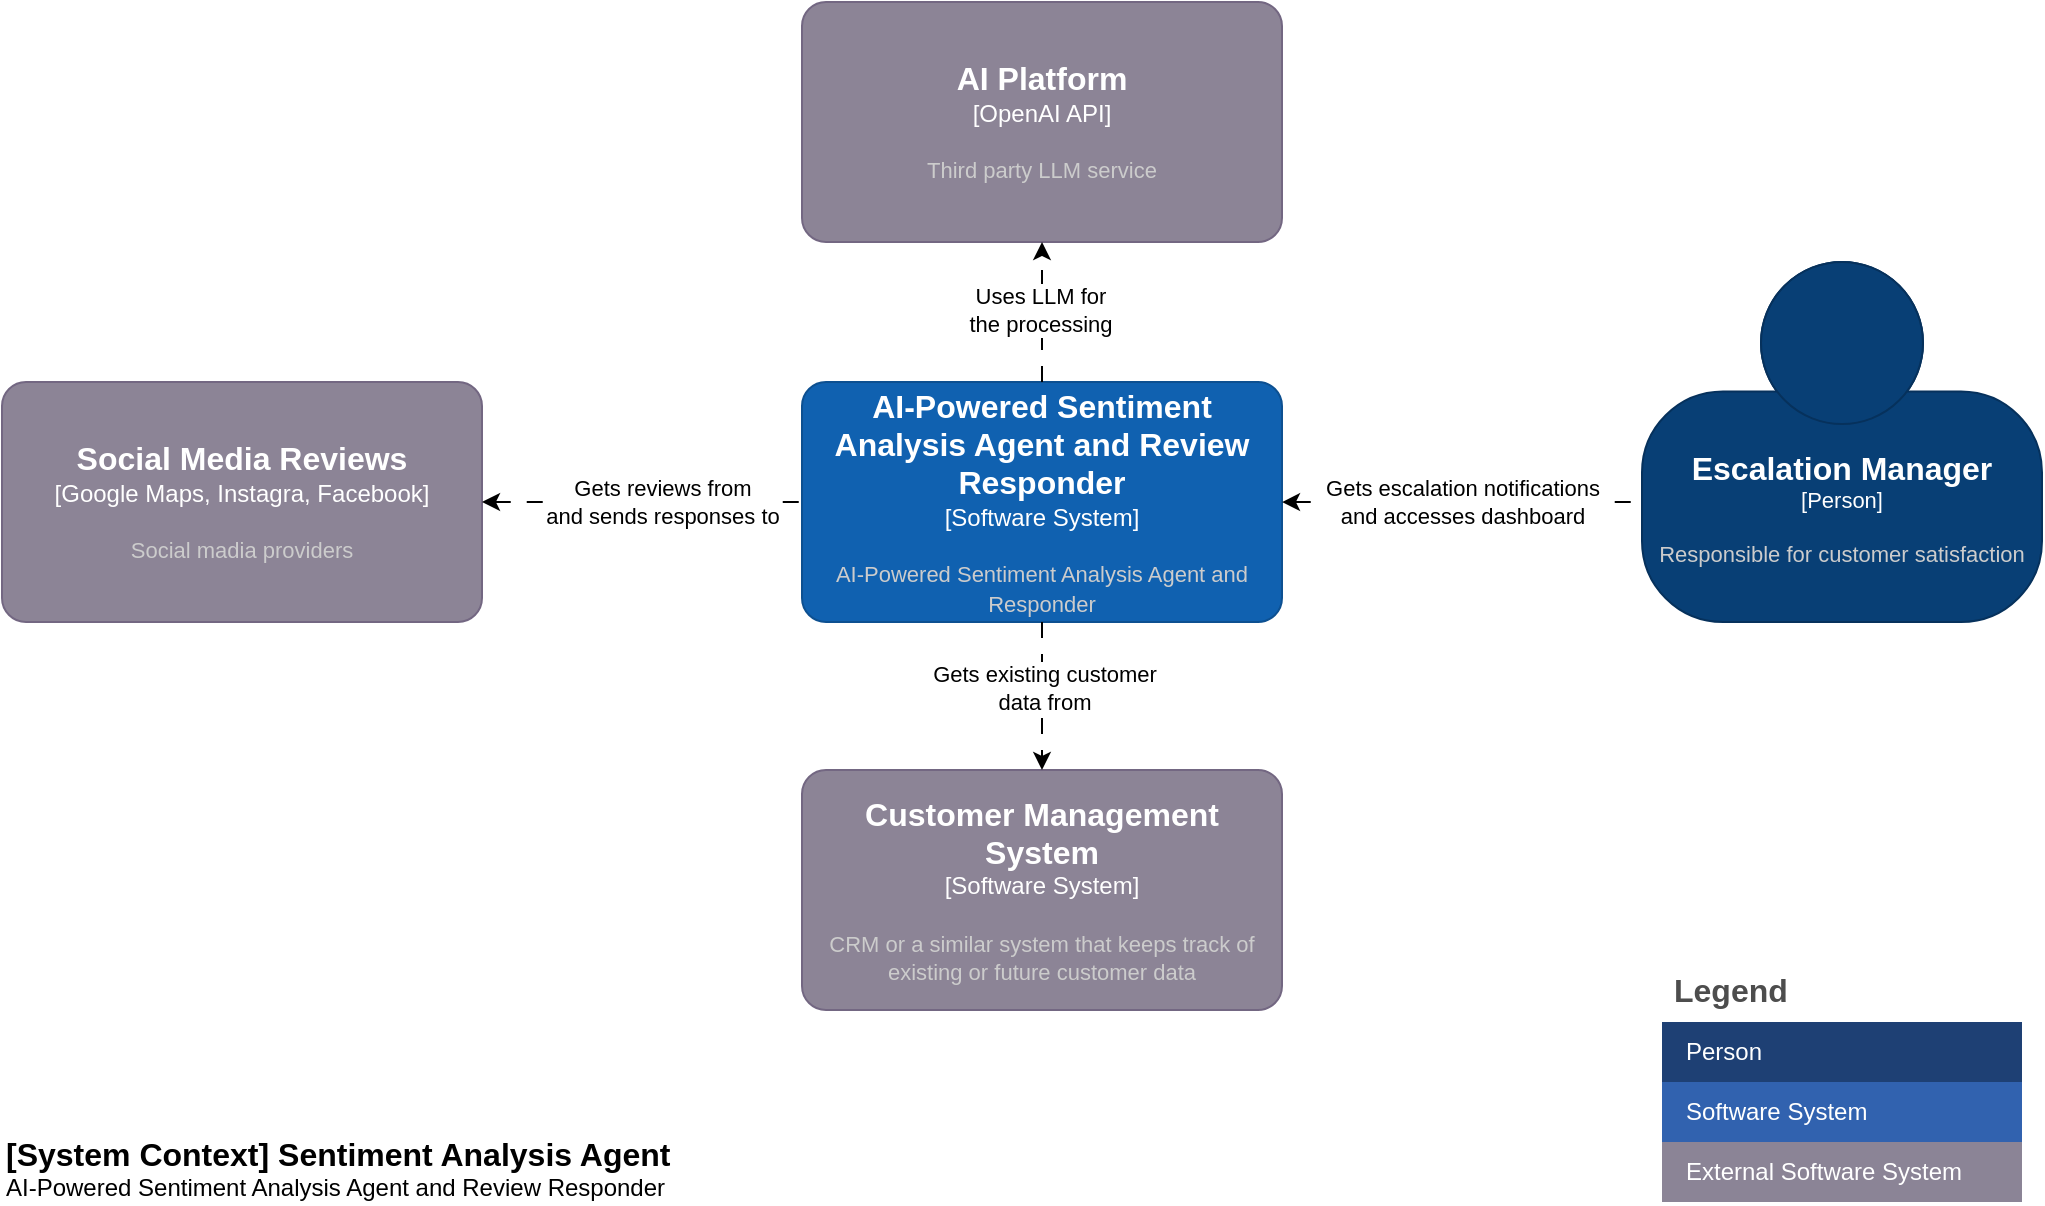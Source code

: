 <mxfile version="26.0.4" pages="4">
  <diagram name="context" id="R_SLQFeVQZjoTozTqof-">
    <mxGraphModel dx="1728" dy="1012" grid="1" gridSize="10" guides="1" tooltips="1" connect="1" arrows="1" fold="1" page="1" pageScale="1" pageWidth="1654" pageHeight="1169" math="0" shadow="0">
      <root>
        <mxCell id="0" />
        <mxCell id="1" parent="0" />
        <object placeholders="1" c4Name="AI-Powered Sentiment Analysis Agent and Review Responder" c4Type="Software System" c4Description="AI-Powered Sentiment Analysis Agent and Responder" label="&lt;font style=&quot;font-size: 16px&quot;&gt;&lt;b&gt;%c4Name%&lt;/b&gt;&lt;/font&gt;&lt;div&gt;[%c4Type%]&lt;/div&gt;&lt;br&gt;&lt;div&gt;&lt;font style=&quot;font-size: 11px&quot;&gt;&lt;font color=&quot;#cccccc&quot;&gt;%c4Description%&lt;/font&gt;&lt;/div&gt;" id="30IUr-yF4T-KCeoDzyOC-1">
          <mxCell style="rounded=1;whiteSpace=wrap;html=1;labelBackgroundColor=none;fillColor=#1061B0;fontColor=#ffffff;align=center;arcSize=10;strokeColor=#0D5091;metaEdit=1;resizable=0;points=[[0.25,0,0],[0.5,0,0],[0.75,0,0],[1,0.25,0],[1,0.5,0],[1,0.75,0],[0.75,1,0],[0.5,1,0],[0.25,1,0],[0,0.75,0],[0,0.5,0],[0,0.25,0]];" parent="1" vertex="1">
            <mxGeometry x="530" y="330" width="240" height="120" as="geometry" />
          </mxCell>
        </object>
        <mxCell id="30IUr-yF4T-KCeoDzyOC-4" value="Legend" style="shape=table;startSize=30;container=1;collapsible=0;childLayout=tableLayout;fontSize=16;align=left;verticalAlign=top;fillColor=none;strokeColor=none;fontColor=#4D4D4D;fontStyle=1;spacingLeft=6;spacing=0;resizable=0;" parent="1" vertex="1">
          <mxGeometry x="960" y="620" width="180" height="120" as="geometry" />
        </mxCell>
        <mxCell id="30IUr-yF4T-KCeoDzyOC-5" value="" style="shape=tableRow;horizontal=0;startSize=0;swimlaneHead=0;swimlaneBody=0;strokeColor=inherit;top=0;left=0;bottom=0;right=0;collapsible=0;dropTarget=0;fillColor=none;points=[[0,0.5],[1,0.5]];portConstraint=eastwest;fontSize=12;" parent="30IUr-yF4T-KCeoDzyOC-4" vertex="1">
          <mxGeometry y="30" width="180" height="30" as="geometry" />
        </mxCell>
        <mxCell id="30IUr-yF4T-KCeoDzyOC-6" value="Person" style="shape=partialRectangle;html=1;whiteSpace=wrap;connectable=0;strokeColor=inherit;overflow=hidden;fillColor=#1E4074;top=0;left=0;bottom=0;right=0;pointerEvents=1;fontSize=12;align=left;fontColor=#FFFFFF;gradientColor=none;spacingLeft=10;spacingRight=4;" parent="30IUr-yF4T-KCeoDzyOC-5" vertex="1">
          <mxGeometry width="180" height="30" as="geometry">
            <mxRectangle width="180" height="30" as="alternateBounds" />
          </mxGeometry>
        </mxCell>
        <mxCell id="30IUr-yF4T-KCeoDzyOC-7" value="" style="shape=tableRow;horizontal=0;startSize=0;swimlaneHead=0;swimlaneBody=0;strokeColor=inherit;top=0;left=0;bottom=0;right=0;collapsible=0;dropTarget=0;fillColor=none;points=[[0,0.5],[1,0.5]];portConstraint=eastwest;fontSize=12;" parent="30IUr-yF4T-KCeoDzyOC-4" vertex="1">
          <mxGeometry y="60" width="180" height="30" as="geometry" />
        </mxCell>
        <mxCell id="30IUr-yF4T-KCeoDzyOC-8" value="Software System" style="shape=partialRectangle;html=1;whiteSpace=wrap;connectable=0;strokeColor=inherit;overflow=hidden;fillColor=#3162AF;top=0;left=0;bottom=0;right=0;pointerEvents=1;fontSize=12;align=left;fontColor=#FFFFFF;gradientColor=none;spacingLeft=10;spacingRight=4;" parent="30IUr-yF4T-KCeoDzyOC-7" vertex="1">
          <mxGeometry width="180" height="30" as="geometry">
            <mxRectangle width="180" height="30" as="alternateBounds" />
          </mxGeometry>
        </mxCell>
        <mxCell id="30IUr-yF4T-KCeoDzyOC-15" value="" style="shape=tableRow;horizontal=0;startSize=0;swimlaneHead=0;swimlaneBody=0;strokeColor=inherit;top=0;left=0;bottom=0;right=0;collapsible=0;dropTarget=0;fillColor=none;points=[[0,0.5],[1,0.5]];portConstraint=eastwest;fontSize=12;" parent="30IUr-yF4T-KCeoDzyOC-4" vertex="1">
          <mxGeometry y="90" width="180" height="30" as="geometry" />
        </mxCell>
        <mxCell id="30IUr-yF4T-KCeoDzyOC-16" value="External Software System" style="shape=partialRectangle;html=1;whiteSpace=wrap;connectable=0;strokeColor=inherit;overflow=hidden;fillColor=#8b8496;top=0;left=0;bottom=0;right=0;pointerEvents=1;fontSize=12;align=left;fontColor=#FFFFFF;gradientColor=none;spacingLeft=10;spacingRight=4;" parent="30IUr-yF4T-KCeoDzyOC-15" vertex="1">
          <mxGeometry width="180" height="30" as="geometry">
            <mxRectangle width="180" height="30" as="alternateBounds" />
          </mxGeometry>
        </mxCell>
        <object placeholders="1" c4Name="Escalation Manager" c4Type="Person" c4Description="Responsible for customer satisfaction" label="&lt;font style=&quot;font-size: 16px&quot;&gt;&lt;b&gt;%c4Name%&lt;/b&gt;&lt;/font&gt;&lt;div&gt;[%c4Type%]&lt;/div&gt;&lt;br&gt;&lt;div&gt;&lt;font style=&quot;font-size: 11px&quot;&gt;&lt;font color=&quot;#cccccc&quot;&gt;%c4Description%&lt;/font&gt;&lt;/div&gt;" id="30IUr-yF4T-KCeoDzyOC-19">
          <mxCell style="html=1;fontSize=11;dashed=0;whiteSpace=wrap;fillColor=#083F75;strokeColor=#06315C;fontColor=#ffffff;shape=mxgraph.c4.person2;align=center;metaEdit=1;points=[[0.5,0,0],[1,0.5,0],[1,0.75,0],[0.75,1,0],[0.5,1,0],[0.25,1,0],[0,0.75,0],[0,0.5,0]];resizable=0;" parent="1" vertex="1">
            <mxGeometry x="950" y="270" width="200" height="180" as="geometry" />
          </mxCell>
        </object>
        <object placeholders="1" c4Name="Social Media Reviews" c4Type="Google Maps, Instagra, Facebook" c4Description="Social madia providers" label="&lt;font style=&quot;font-size: 16px&quot;&gt;&lt;b&gt;%c4Name%&lt;/b&gt;&lt;/font&gt;&lt;div&gt;[%c4Type%]&lt;/div&gt;&lt;br&gt;&lt;div&gt;&lt;font style=&quot;font-size: 11px&quot;&gt;&lt;font color=&quot;#cccccc&quot;&gt;%c4Description%&lt;/font&gt;&lt;/div&gt;" id="cnZ5dWyZqJAv4ciI9fD8-1">
          <mxCell style="rounded=1;whiteSpace=wrap;html=1;labelBackgroundColor=none;fillColor=#8C8496;fontColor=#ffffff;align=center;arcSize=10;strokeColor=#736782;metaEdit=1;resizable=0;points=[[0.25,0,0],[0.5,0,0],[0.75,0,0],[1,0.25,0],[1,0.5,0],[1,0.75,0],[0.75,1,0],[0.5,1,0],[0.25,1,0],[0,0.75,0],[0,0.5,0],[0,0.25,0]];" parent="1" vertex="1">
            <mxGeometry x="130" y="330" width="240" height="120" as="geometry" />
          </mxCell>
        </object>
        <object placeholders="1" c4Name="AI Platform" c4Type="OpenAI API" c4Description="Third party LLM service" label="&lt;font style=&quot;font-size: 16px&quot;&gt;&lt;b&gt;%c4Name%&lt;/b&gt;&lt;/font&gt;&lt;div&gt;[%c4Type%]&lt;/div&gt;&lt;br&gt;&lt;div&gt;&lt;font style=&quot;font-size: 11px&quot;&gt;&lt;font color=&quot;#cccccc&quot;&gt;%c4Description%&lt;/font&gt;&lt;/div&gt;" id="lujuZQUV251jBS03iYI5-1">
          <mxCell style="rounded=1;whiteSpace=wrap;html=1;labelBackgroundColor=none;fillColor=#8C8496;fontColor=#ffffff;align=center;arcSize=10;strokeColor=#736782;metaEdit=1;resizable=0;points=[[0.25,0,0],[0.5,0,0],[0.75,0,0],[1,0.25,0],[1,0.5,0],[1,0.75,0],[0.75,1,0],[0.5,1,0],[0.25,1,0],[0,0.75,0],[0,0.5,0],[0,0.25,0]];" parent="1" vertex="1">
            <mxGeometry x="530" y="140" width="240" height="120" as="geometry" />
          </mxCell>
        </object>
        <mxCell id="lujuZQUV251jBS03iYI5-2" style="edgeStyle=none;rounded=0;orthogonalLoop=1;jettySize=auto;html=1;dashed=1;dashPattern=8 8;" parent="1" source="30IUr-yF4T-KCeoDzyOC-1" edge="1">
          <mxGeometry relative="1" as="geometry">
            <mxPoint x="650" y="260" as="targetPoint" />
          </mxGeometry>
        </mxCell>
        <mxCell id="cQ8XEutjyVEqCYK8GY24-1" value="Uses LLM for&lt;br&gt;the processing" style="edgeLabel;html=1;align=center;verticalAlign=middle;resizable=0;points=[];" parent="lujuZQUV251jBS03iYI5-2" vertex="1" connectable="0">
          <mxGeometry x="0.048" y="1" relative="1" as="geometry">
            <mxPoint as="offset" />
          </mxGeometry>
        </mxCell>
        <mxCell id="lujuZQUV251jBS03iYI5-3" style="edgeStyle=none;rounded=0;orthogonalLoop=1;jettySize=auto;html=1;entryX=0;entryY=0.5;entryDx=0;entryDy=0;entryPerimeter=0;dashed=1;dashPattern=8 8;startArrow=classic;startFill=1;endArrow=none;endFill=0;" parent="1" source="cnZ5dWyZqJAv4ciI9fD8-1" target="30IUr-yF4T-KCeoDzyOC-1" edge="1">
          <mxGeometry relative="1" as="geometry" />
        </mxCell>
        <mxCell id="cQ8XEutjyVEqCYK8GY24-2" value="Gets reviews from &lt;br&gt;and sends responses to" style="edgeLabel;html=1;align=center;verticalAlign=middle;resizable=0;points=[];" parent="lujuZQUV251jBS03iYI5-3" vertex="1" connectable="0">
          <mxGeometry x="-0.022" y="1" relative="1" as="geometry">
            <mxPoint x="12" y="1" as="offset" />
          </mxGeometry>
        </mxCell>
        <mxCell id="UJESrxCzfj_-fUobjE1e-1" value="Gets escalation notifications &lt;br&gt;and accesses dashboard" style="edgeStyle=none;rounded=0;orthogonalLoop=1;jettySize=auto;html=1;dashed=1;dashPattern=8 8;startArrow=classic;startFill=1;endArrow=none;endFill=0;entryX=0;entryY=0.667;entryDx=0;entryDy=0;entryPerimeter=0;" parent="1" source="30IUr-yF4T-KCeoDzyOC-1" target="30IUr-yF4T-KCeoDzyOC-19" edge="1">
          <mxGeometry relative="1" as="geometry">
            <mxPoint x="890" y="390" as="targetPoint" />
            <mxPoint as="offset" />
          </mxGeometry>
        </mxCell>
        <object placeholders="1" c4Name="Customer Management System" c4Type="Software System" c4Description="CRM or a similar system that keeps track of existing or future customer data" label="&lt;font style=&quot;font-size: 16px&quot;&gt;&lt;b&gt;%c4Name%&lt;/b&gt;&lt;/font&gt;&lt;div&gt;[%c4Type%]&lt;/div&gt;&lt;br&gt;&lt;div&gt;&lt;font style=&quot;font-size: 11px&quot;&gt;&lt;font color=&quot;#cccccc&quot;&gt;%c4Description%&lt;/font&gt;&lt;/div&gt;" id="grxhR0cpU0Odf_cdjuuh-1">
          <mxCell style="rounded=1;whiteSpace=wrap;html=1;labelBackgroundColor=none;fillColor=#8C8496;fontColor=#ffffff;align=center;arcSize=10;strokeColor=#736782;metaEdit=1;resizable=0;points=[[0.25,0,0],[0.5,0,0],[0.75,0,0],[1,0.25,0],[1,0.5,0],[1,0.75,0],[0.75,1,0],[0.5,1,0],[0.25,1,0],[0,0.75,0],[0,0.5,0],[0,0.25,0]];" parent="1" vertex="1">
            <mxGeometry x="530" y="524" width="240" height="120" as="geometry" />
          </mxCell>
        </object>
        <object placeholders="1" c4Name="[System Context] Sentiment Analysis Agent" c4Type="ContainerScopeBoundary" c4Description="AI-Powered Sentiment Analysis Agent and Review Responder" label="&lt;font style=&quot;font-size: 16px&quot;&gt;&lt;b&gt;&lt;div style=&quot;text-align: left&quot;&gt;%c4Name%&lt;/div&gt;&lt;/b&gt;&lt;/font&gt;&lt;div style=&quot;text-align: left&quot;&gt;%c4Description%&lt;/div&gt;" id="D3YndrbYiQP2U20w24CL-1">
          <mxCell style="text;html=1;strokeColor=none;fillColor=none;align=left;verticalAlign=top;whiteSpace=wrap;rounded=0;metaEdit=1;allowArrows=0;resizable=1;rotatable=0;connectable=0;recursiveResize=0;expand=0;pointerEvents=0;points=[[0.25,0,0],[0.5,0,0],[0.75,0,0],[1,0.25,0],[1,0.5,0],[1,0.75,0],[0.75,1,0],[0.5,1,0],[0.25,1,0],[0,0.75,0],[0,0.5,0],[0,0.25,0]];" parent="1" vertex="1">
            <mxGeometry x="130" y="700" width="380" height="40" as="geometry" />
          </mxCell>
        </object>
        <mxCell id="CpJyrnAyRHd3fqYHgzWS-1" style="edgeStyle=none;rounded=0;orthogonalLoop=1;jettySize=auto;html=1;entryX=0.5;entryY=0;entryDx=0;entryDy=0;entryPerimeter=0;dashed=1;dashPattern=8 8;" parent="1" source="30IUr-yF4T-KCeoDzyOC-1" target="grxhR0cpU0Odf_cdjuuh-1" edge="1">
          <mxGeometry relative="1" as="geometry" />
        </mxCell>
        <mxCell id="JVL4dqwjrHBZIHxfgQrS-1" value="Gets existing customer &lt;br&gt;data from" style="edgeLabel;html=1;align=center;verticalAlign=middle;resizable=0;points=[];" parent="CpJyrnAyRHd3fqYHgzWS-1" vertex="1" connectable="0">
          <mxGeometry x="-0.115" y="1" relative="1" as="geometry">
            <mxPoint as="offset" />
          </mxGeometry>
        </mxCell>
      </root>
    </mxGraphModel>
  </diagram>
  <diagram id="4RoAFoizIBr4ihm_xocG" name="container">
    <mxGraphModel dx="3837" dy="2447" grid="1" gridSize="10" guides="1" tooltips="1" connect="1" arrows="1" fold="1" page="1" pageScale="1" pageWidth="1654" pageHeight="1169" math="0" shadow="0">
      <root>
        <mxCell id="0" />
        <mxCell id="1" parent="0" />
        <mxCell id="fKoW_S8I3RdOWpPOjJUR-1" style="edgeStyle=none;rounded=0;orthogonalLoop=1;jettySize=auto;html=1;exitX=0;exitY=0.75;exitDx=0;exitDy=0;exitPerimeter=0;dashed=1;dashPattern=8 8;" parent="1" source="3MfCgNMlPO7XCJRf3KBp-1" edge="1">
          <mxGeometry relative="1" as="geometry">
            <mxPoint x="1430" y="580" as="targetPoint" />
          </mxGeometry>
        </mxCell>
        <mxCell id="xoCsDqoW2y1bqGP2ywlK-2" value="Views the dashboard" style="edgeLabel;html=1;align=center;verticalAlign=middle;resizable=0;points=[];" vertex="1" connectable="0" parent="fKoW_S8I3RdOWpPOjJUR-1">
          <mxGeometry x="0.069" y="-2" relative="1" as="geometry">
            <mxPoint as="offset" />
          </mxGeometry>
        </mxCell>
        <object placeholders="1" c4Name="Escalation Manager" c4Type="Person" c4Description="Description of person." label="&lt;font style=&quot;font-size: 16px&quot;&gt;&lt;b&gt;%c4Name%&lt;/b&gt;&lt;/font&gt;&lt;div&gt;[%c4Type%]&lt;/div&gt;&lt;br&gt;&lt;div&gt;&lt;font style=&quot;font-size: 11px&quot;&gt;&lt;font color=&quot;#cccccc&quot;&gt;%c4Description%&lt;/font&gt;&lt;/div&gt;" id="3MfCgNMlPO7XCJRf3KBp-1">
          <mxCell style="html=1;fontSize=11;dashed=0;whiteSpace=wrap;fillColor=#083F75;strokeColor=#06315C;fontColor=#ffffff;shape=mxgraph.c4.person2;align=center;metaEdit=1;points=[[0.5,0,0],[1,0.5,0],[1,0.75,0],[0.75,1,0],[0.5,1,0],[0.25,1,0],[0,0.75,0],[0,0.5,0]];resizable=0;" parent="1" vertex="1">
            <mxGeometry x="1600" y="270" width="200" height="180" as="geometry" />
          </mxCell>
        </object>
        <mxCell id="tzUXGXCbToqqAjs98H3t-5" style="edgeStyle=none;rounded=0;orthogonalLoop=1;jettySize=auto;html=1;dashed=1;dashPattern=8 8;startArrow=none;startFill=0;endArrow=classic;endFill=1;entryX=0.5;entryY=1;entryDx=0;entryDy=0;entryPerimeter=0;" parent="1" source="5ThfGhjLu5nelx2A973y-1" edge="1" target="tzUXGXCbToqqAjs98H3t-1">
          <mxGeometry relative="1" as="geometry">
            <mxPoint x="560" y="390" as="targetPoint" />
          </mxGeometry>
        </mxCell>
        <mxCell id="H7ABhbFQzx5DsQF-ZNDT-3" value="Reads responses &lt;br&gt;from the queue" style="edgeLabel;html=1;align=center;verticalAlign=middle;resizable=0;points=[];" vertex="1" connectable="0" parent="tzUXGXCbToqqAjs98H3t-5">
          <mxGeometry x="-0.098" y="2" relative="1" as="geometry">
            <mxPoint x="6" y="22" as="offset" />
          </mxGeometry>
        </mxCell>
        <object placeholders="1" c4Name="Response Service" c4Type="Container" c4Technology="Node.js" c4Description="Description of container role/responsibility." label="&lt;font style=&quot;font-size: 16px&quot;&gt;&lt;b&gt;%c4Name%&lt;/b&gt;&lt;/font&gt;&lt;div&gt;[%c4Type%: %c4Technology%]&lt;/div&gt;&lt;br&gt;&lt;div&gt;&lt;font style=&quot;font-size: 11px&quot;&gt;&lt;font color=&quot;#E6E6E6&quot;&gt;%c4Description%&lt;/font&gt;&lt;/div&gt;" id="5ThfGhjLu5nelx2A973y-1">
          <mxCell style="rounded=1;whiteSpace=wrap;html=1;fontSize=11;labelBackgroundColor=none;fillColor=#23A2D9;fontColor=#ffffff;align=center;arcSize=10;strokeColor=#0E7DAD;metaEdit=1;resizable=0;points=[[0.25,0,0],[0.5,0,0],[0.75,0,0],[1,0.25,0],[1,0.5,0],[1,0.75,0],[0.75,1,0],[0.5,1,0],[0.25,1,0],[0,0.75,0],[0,0.5,0],[0,0.25,0]];" parent="1" vertex="1">
            <mxGeometry x="250" y="330" width="240" height="120" as="geometry" />
          </mxCell>
        </object>
        <object placeholders="1" c4Name="AI-Powered Sentiment Analysis Agent and Responder" c4Type="SystemScopeBoundary" c4Application="Software System" label="&lt;font style=&quot;font-size: 16px&quot;&gt;&lt;b&gt;&lt;div style=&quot;text-align: left&quot;&gt;%c4Name%&lt;/div&gt;&lt;/b&gt;&lt;/font&gt;&lt;div style=&quot;text-align: left&quot;&gt;[%c4Application%]&lt;/div&gt;" id="5ThfGhjLu5nelx2A973y-2">
          <mxCell style="rounded=1;fontSize=11;whiteSpace=wrap;html=1;dashed=1;arcSize=20;fillColor=none;strokeColor=#666666;fontColor=#333333;labelBackgroundColor=none;align=left;verticalAlign=bottom;labelBorderColor=none;spacingTop=0;spacing=10;dashPattern=8 4;metaEdit=1;rotatable=0;perimeter=rectanglePerimeter;noLabel=0;labelPadding=0;allowArrows=0;connectable=0;expand=0;recursiveResize=0;editable=1;pointerEvents=0;absoluteArcSize=1;points=[[0.25,0,0],[0.5,0,0],[0.75,0,0],[1,0.25,0],[1,0.5,0],[1,0.75,0],[0.75,1,0],[0.5,1,0],[0.25,1,0],[0,0.75,0],[0,0.5,0],[0,0.25,0]];" parent="1" vertex="1">
            <mxGeometry x="210" y="90" width="1240" height="580" as="geometry" />
          </mxCell>
        </object>
        <mxCell id="tzUXGXCbToqqAjs98H3t-3" value="Writes to Incoming &lt;br&gt;queue" style="edgeStyle=none;rounded=0;orthogonalLoop=1;jettySize=auto;html=1;dashed=1;dashPattern=8 8;entryX=0.108;entryY=0.986;entryDx=0;entryDy=0;entryPerimeter=0;" parent="1" source="dFeFvF8u9v-jMKmEMKUx-1" target="tzUXGXCbToqqAjs98H3t-1" edge="1">
          <mxGeometry relative="1" as="geometry">
            <mxPoint x="560" y="340" as="targetPoint" />
          </mxGeometry>
        </mxCell>
        <object placeholders="1" c4Name="Ingestion Service" c4Type="Container" c4Technology="Node.js" c4Description="Ingest guest feedback from multiple sources" label="&lt;font style=&quot;font-size: 16px&quot;&gt;&lt;b&gt;%c4Name%&lt;/b&gt;&lt;/font&gt;&lt;div&gt;[%c4Type%: %c4Technology%]&lt;/div&gt;&lt;br&gt;&lt;div&gt;&lt;font style=&quot;font-size: 11px&quot;&gt;&lt;font color=&quot;#E6E6E6&quot;&gt;%c4Description%&lt;/font&gt;&lt;/div&gt;" id="dFeFvF8u9v-jMKmEMKUx-1">
          <mxCell style="rounded=1;whiteSpace=wrap;html=1;fontSize=11;labelBackgroundColor=none;fillColor=#23A2D9;fontColor=#ffffff;align=center;arcSize=10;strokeColor=#0E7DAD;metaEdit=1;resizable=0;points=[[0.25,0,0],[0.5,0,0],[0.75,0,0],[1,0.25,0],[1,0.5,0],[1,0.75,0],[0.75,1,0],[0.5,1,0],[0.25,1,0],[0,0.75,0],[0,0.5,0],[0,0.25,0]];" parent="1" vertex="1">
            <mxGeometry x="250" y="140" width="240" height="120" as="geometry" />
          </mxCell>
        </object>
        <object placeholders="1" c4Name="Social Media Reviews" c4Type="Software System" c4Description="Description of external software system." label="&lt;font style=&quot;font-size: 16px&quot;&gt;&lt;b&gt;%c4Name%&lt;/b&gt;&lt;/font&gt;&lt;div&gt;[%c4Type%]&lt;/div&gt;&lt;br&gt;&lt;div&gt;&lt;font style=&quot;font-size: 11px&quot;&gt;&lt;font color=&quot;#cccccc&quot;&gt;%c4Description%&lt;/font&gt;&lt;/div&gt;" id="mOQEV3yblUskqNlGjT5c-1">
          <mxCell style="rounded=1;whiteSpace=wrap;html=1;labelBackgroundColor=none;fillColor=#8C8496;fontColor=#ffffff;align=center;arcSize=10;strokeColor=#736782;metaEdit=1;resizable=0;points=[[0.25,0,0],[0.5,0,0],[0.75,0,0],[1,0.25,0],[1,0.5,0],[1,0.75,0],[0.75,1,0],[0.5,1,0],[0.25,1,0],[0,0.75,0],[0,0.5,0],[0,0.25,0]];" parent="1" vertex="1">
            <mxGeometry x="-100" y="260" width="240" height="120" as="geometry" />
          </mxCell>
        </object>
        <mxCell id="aOaNPspu0WavSjsokDnz-3" style="edgeStyle=none;rounded=0;orthogonalLoop=1;jettySize=auto;html=1;exitX=1;exitY=0.5;exitDx=0;exitDy=0;exitPerimeter=0;entryX=0;entryY=0.5;entryDx=0;entryDy=0;entryPerimeter=0;dashed=1;dashPattern=8 8;" parent="1" source="mOQEV3yblUskqNlGjT5c-4" target="3MfCgNMlPO7XCJRf3KBp-1" edge="1">
          <mxGeometry relative="1" as="geometry">
            <mxPoint x="1590" y="370" as="targetPoint" />
          </mxGeometry>
        </mxCell>
        <mxCell id="qB8iDmjSYZEurSJODu_h-1" value="Escalate if the sentiment &#xa;is &#39;Negative&#39; and the review  contains words like &#xa;&#39;refund&#39;, &#39;return&#39;, &#39;complaint&#39;, or &#39;issue&#39;" style="edgeLabel;align=center;verticalAlign=middle;resizable=0;points=[];" parent="aOaNPspu0WavSjsokDnz-3" vertex="1" connectable="0">
          <mxGeometry x="0.009" relative="1" as="geometry">
            <mxPoint x="14" y="9" as="offset" />
          </mxGeometry>
        </mxCell>
        <object placeholders="1" c4Name="Notification Service" c4Type="Container" c4Technology="Node.js" c4Description="Receivs messages from RabbitMQ and sends notifications via paging API." label="&lt;font style=&quot;font-size: 16px&quot;&gt;&lt;b&gt;%c4Name%&lt;/b&gt;&lt;/font&gt;&lt;div&gt;[%c4Type%: %c4Technology%]&lt;/div&gt;&lt;br&gt;&lt;div&gt;&lt;font style=&quot;font-size: 11px&quot;&gt;&lt;font color=&quot;#E6E6E6&quot;&gt;%c4Description%&lt;/font&gt;&lt;/div&gt;" id="mOQEV3yblUskqNlGjT5c-4">
          <mxCell style="rounded=1;whiteSpace=wrap;html=1;fontSize=11;labelBackgroundColor=none;fillColor=#23A2D9;fontColor=#ffffff;align=center;arcSize=10;strokeColor=#0E7DAD;metaEdit=1;resizable=0;points=[[0.25,0,0],[0.5,0,0],[0.75,0,0],[1,0.25,0],[1,0.5,0],[1,0.75,0],[0.75,1,0],[0.5,1,0],[0.25,1,0],[0,0.75,0],[0,0.5,0],[0,0.25,0]];" parent="1" vertex="1">
            <mxGeometry x="1190" y="140" width="240" height="120" as="geometry" />
          </mxCell>
        </object>
        <mxCell id="fKoW_S8I3RdOWpPOjJUR-2" style="edgeStyle=none;rounded=0;orthogonalLoop=1;jettySize=auto;html=1;entryX=1;entryY=0.5;entryDx=0;entryDy=0;entryPerimeter=0;exitX=0.013;exitY=0.408;exitDx=0;exitDy=0;exitPerimeter=0;dashed=1;dashPattern=8 8;" parent="1" source="mOQEV3yblUskqNlGjT5c-5" target="mOQEV3yblUskqNlGjT5c-6" edge="1">
          <mxGeometry relative="1" as="geometry">
            <mxPoint x="1020" y="450" as="targetPoint" />
            <mxPoint x="1190" y="590" as="sourcePoint" />
          </mxGeometry>
        </mxCell>
        <mxCell id="xoCsDqoW2y1bqGP2ywlK-1" value="Reads" style="edgeLabel;html=1;align=center;verticalAlign=middle;resizable=0;points=[];" vertex="1" connectable="0" parent="fKoW_S8I3RdOWpPOjJUR-2">
          <mxGeometry x="0.067" y="-1" relative="1" as="geometry">
            <mxPoint as="offset" />
          </mxGeometry>
        </mxCell>
        <object placeholders="1" c4Name="Monitoring and Visualization" c4Type="Container" c4Technology="Grafana" c4Description="Visual analytics and dashboard" label="&lt;font style=&quot;font-size: 16px&quot;&gt;&lt;b&gt;%c4Name%&lt;/b&gt;&lt;/font&gt;&lt;div&gt;[%c4Type%: %c4Technology%]&lt;/div&gt;&lt;br&gt;&lt;div&gt;&lt;font style=&quot;font-size: 11px&quot;&gt;&lt;font color=&quot;#E6E6E6&quot;&gt;%c4Description%&lt;/font&gt;&lt;/div&gt;" id="mOQEV3yblUskqNlGjT5c-5">
          <mxCell style="rounded=1;whiteSpace=wrap;html=1;fontSize=11;labelBackgroundColor=none;fillColor=#23A2D9;fontColor=#ffffff;align=center;arcSize=10;strokeColor=#0E7DAD;metaEdit=1;resizable=0;points=[[0.25,0,0],[0.5,0,0],[0.75,0,0],[1,0.25,0],[1,0.5,0],[1,0.75,0],[0.75,1,0],[0.5,1,0],[0.25,1,0],[0,0.75,0],[0,0.5,0],[0,0.25,0]];" parent="1" vertex="1">
            <mxGeometry x="1190" y="520" width="240" height="120" as="geometry" />
          </mxCell>
        </object>
        <object placeholders="1" c4Name="Analytical Storage" c4Type="Container" c4Technology="PostgreSQL" c4Description="Relational database as a storage for BI and Analytics" label="&lt;font style=&quot;font-size: 16px&quot;&gt;&lt;b&gt;%c4Name%&lt;/b&gt;&lt;/font&gt;&lt;div&gt;[%c4Type%:&amp;nbsp;%c4Technology%]&lt;/div&gt;&lt;br&gt;&lt;div&gt;&lt;font style=&quot;font-size: 11px&quot;&gt;&lt;font color=&quot;#E6E6E6&quot;&gt;%c4Description%&lt;/font&gt;&lt;/div&gt;" id="mOQEV3yblUskqNlGjT5c-6">
          <mxCell style="shape=cylinder3;size=15;whiteSpace=wrap;html=1;boundedLbl=1;rounded=0;labelBackgroundColor=none;fillColor=#23A2D9;fontSize=12;fontColor=#ffffff;align=center;strokeColor=#0E7DAD;metaEdit=1;points=[[0.5,0,0],[1,0.25,0],[1,0.5,0],[1,0.75,0],[0.5,1,0],[0,0.75,0],[0,0.5,0],[0,0.25,0]];resizable=0;" parent="1" vertex="1">
            <mxGeometry x="860" y="510" width="240" height="120" as="geometry" />
          </mxCell>
        </object>
        <object placeholders="1" c4Name="Curation Service" c4Type="Container" c4Technology="Node.js" c4Description="Enrich with customer data" label="&lt;font style=&quot;font-size: 16px&quot;&gt;&lt;b&gt;%c4Name%&lt;/b&gt;&lt;/font&gt;&lt;div&gt;[%c4Type%: %c4Technology%]&lt;/div&gt;&lt;br&gt;&lt;div&gt;&lt;font style=&quot;font-size: 11px&quot;&gt;&lt;font color=&quot;#E6E6E6&quot;&gt;%c4Description%&lt;/font&gt;&lt;/div&gt;" id="mOQEV3yblUskqNlGjT5c-10">
          <mxCell style="rounded=1;whiteSpace=wrap;html=1;fontSize=11;labelBackgroundColor=none;fillColor=#23A2D9;fontColor=#ffffff;align=center;arcSize=10;strokeColor=#0E7DAD;metaEdit=1;resizable=0;points=[[0.25,0,0],[0.5,0,0],[0.75,0,0],[1,0.25,0],[1,0.5,0],[1,0.75,0],[0.75,1,0],[0.5,1,0],[0.25,1,0],[0,0.75,0],[0,0.5,0],[0,0.25,0]];" parent="1" vertex="1">
            <mxGeometry x="550" y="140" width="240" height="120" as="geometry" />
          </mxCell>
        </object>
        <mxCell id="fKoW_S8I3RdOWpPOjJUR-3" style="edgeStyle=none;rounded=0;orthogonalLoop=1;jettySize=auto;html=1;exitX=0;exitY=0.5;exitDx=0;exitDy=0;exitPerimeter=0;dashed=1;dashPattern=8 8;" parent="1" source="mOQEV3yblUskqNlGjT5c-22" edge="1">
          <mxGeometry relative="1" as="geometry">
            <mxPoint x="1020" y="510" as="targetPoint" />
          </mxGeometry>
        </mxCell>
        <mxCell id="AYkcRSrG00agD9FJkFZK-5" value="Reads from &lt;br&gt;processed_responses &lt;br&gt;table and writes to&amp;nbsp;&lt;div&gt;response_trends table&lt;br&gt;&lt;/div&gt;" style="edgeLabel;html=1;align=center;verticalAlign=middle;resizable=0;points=[];" parent="fKoW_S8I3RdOWpPOjJUR-3" vertex="1" connectable="0">
          <mxGeometry x="-0.198" y="1" relative="1" as="geometry">
            <mxPoint as="offset" />
          </mxGeometry>
        </mxCell>
        <mxCell id="Eeaj4QZPMhKquVdCU8KF-1" style="edgeStyle=none;rounded=0;orthogonalLoop=1;jettySize=auto;html=1;dashed=1;dashPattern=8 8;entryX=0.644;entryY=0.004;entryDx=0;entryDy=0;entryPerimeter=0;" parent="1" source="mOQEV3yblUskqNlGjT5c-22" edge="1" target="tzUXGXCbToqqAjs98H3t-1">
          <mxGeometry relative="1" as="geometry">
            <mxPoint x="800" y="410" as="targetPoint" />
          </mxGeometry>
        </mxCell>
        <object placeholders="1" c4Name="Trend &amp; Anomaly Detection Service" c4Type="Container" c4Technology="Node.js" c4Description="For each (channel, sentiment, theme), compute mean/stddev for review_count and flag anomalies (z-score &gt; 2)" label="&lt;font style=&quot;font-size: 16px&quot;&gt;&lt;b&gt;%c4Name%&lt;/b&gt;&lt;/font&gt;&lt;div&gt;[%c4Type%: %c4Technology%]&lt;/div&gt;&lt;br&gt;&lt;div&gt;&lt;font style=&quot;font-size: 11px&quot;&gt;&lt;font color=&quot;#E6E6E6&quot;&gt;%c4Description%&lt;/font&gt;&lt;/div&gt;" id="mOQEV3yblUskqNlGjT5c-22">
          <mxCell style="rounded=1;whiteSpace=wrap;html=1;fontSize=11;labelBackgroundColor=none;fillColor=#23A2D9;fontColor=#ffffff;align=center;arcSize=10;strokeColor=#0E7DAD;metaEdit=1;resizable=0;points=[[0.25,0,0],[0.5,0,0],[0.75,0,0],[1,0.25,0],[1,0.5,0],[1,0.75,0],[0.75,1,0],[0.5,1,0],[0.25,1,0],[0,0.75,0],[0,0.5,0],[0,0.25,0]];" parent="1" vertex="1">
            <mxGeometry x="1190" y="330" width="240" height="120" as="geometry" />
          </mxCell>
        </object>
        <object placeholders="1" c4Name="Sentiment&#xa;Processing Service" c4Type="Container" c4Technology="Node.js" c4Description="Sentiment Evaluation, Response and Theme Extraction" label="&lt;font style=&quot;font-size: 16px&quot;&gt;&lt;b&gt;%c4Name%&lt;/b&gt;&lt;/font&gt;&lt;div&gt;[%c4Type%: %c4Technology%]&lt;/div&gt;&lt;br&gt;&lt;div&gt;&lt;font style=&quot;font-size: 11px&quot;&gt;&lt;font color=&quot;#E6E6E6&quot;&gt;%c4Description%&lt;/font&gt;&lt;/div&gt;" id="mOQEV3yblUskqNlGjT5c-24">
          <mxCell style="rounded=1;whiteSpace=wrap;html=1;fontSize=11;labelBackgroundColor=none;fillColor=#23A2D9;fontColor=#ffffff;align=center;arcSize=10;strokeColor=#0E7DAD;metaEdit=1;resizable=0;points=[[0.25,0,0],[0.5,0,0],[0.75,0,0],[1,0.25,0],[1,0.5,0],[1,0.75,0],[0.75,1,0],[0.5,1,0],[0.25,1,0],[0,0.75,0],[0,0.5,0],[0,0.25,0]];dashed=1;dashPattern=8 8;" parent="1" vertex="1">
            <mxGeometry x="860" y="140" width="240" height="120" as="geometry" />
          </mxCell>
        </object>
        <mxCell id="mOQEV3yblUskqNlGjT5c-30" style="edgeStyle=orthogonalEdgeStyle;rounded=0;orthogonalLoop=1;jettySize=auto;html=1;entryX=0.5;entryY=0;entryDx=0;entryDy=0;entryPerimeter=0;dashed=1;dashPattern=8 8;" parent="1" source="mOQEV3yblUskqNlGjT5c-24" target="mOQEV3yblUskqNlGjT5c-6" edge="1">
          <mxGeometry relative="1" as="geometry" />
        </mxCell>
        <mxCell id="AYkcRSrG00agD9FJkFZK-4" value="Writes to &lt;br&gt;processed_responses &lt;br&gt;table" style="edgeLabel;html=1;align=center;verticalAlign=middle;resizable=0;points=[];" parent="mOQEV3yblUskqNlGjT5c-30" vertex="1" connectable="0">
          <mxGeometry x="0.424" y="3" relative="1" as="geometry">
            <mxPoint as="offset" />
          </mxGeometry>
        </mxCell>
        <mxCell id="mOQEV3yblUskqNlGjT5c-31" style="rounded=0;orthogonalLoop=1;jettySize=auto;html=1;entryX=0.179;entryY=0.015;entryDx=0;entryDy=0;entryPerimeter=0;dashed=1;dashPattern=8 8;startArrow=none;startFill=0;endArrow=classic;endFill=1;" parent="1" source="mOQEV3yblUskqNlGjT5c-24" target="tzUXGXCbToqqAjs98H3t-1" edge="1">
          <mxGeometry relative="1" as="geometry" />
        </mxCell>
        <mxCell id="AYkcRSrG00agD9FJkFZK-2" value="Reads from Curated&lt;br&gt;and writes to outgoing &lt;br&gt;and notification queues" style="edgeLabel;html=1;align=center;verticalAlign=middle;resizable=0;points=[];" parent="mOQEV3yblUskqNlGjT5c-31" vertex="1" connectable="0">
          <mxGeometry x="-0.138" y="-2" relative="1" as="geometry">
            <mxPoint as="offset" />
          </mxGeometry>
        </mxCell>
        <mxCell id="mOQEV3yblUskqNlGjT5c-37" style="edgeStyle=none;rounded=0;orthogonalLoop=1;jettySize=auto;html=1;entryX=0;entryY=0.5;entryDx=0;entryDy=0;entryPerimeter=0;exitX=0.993;exitY=0.324;exitDx=0;exitDy=0;exitPerimeter=0;dashed=1;dashPattern=8 8;startArrow=classic;startFill=1;endArrow=none;endFill=0;" parent="1" source="mOQEV3yblUskqNlGjT5c-1" target="dFeFvF8u9v-jMKmEMKUx-1" edge="1">
          <mxGeometry relative="1" as="geometry">
            <mxPoint x="69" y="360" as="sourcePoint" />
          </mxGeometry>
        </mxCell>
        <mxCell id="H7ABhbFQzx5DsQF-ZNDT-1" value="Reads customer &lt;br&gt;feedback" style="edgeLabel;html=1;align=center;verticalAlign=middle;resizable=0;points=[];" vertex="1" connectable="0" parent="mOQEV3yblUskqNlGjT5c-37">
          <mxGeometry x="-0.038" y="3" relative="1" as="geometry">
            <mxPoint as="offset" />
          </mxGeometry>
        </mxCell>
        <mxCell id="mOQEV3yblUskqNlGjT5c-38" style="edgeStyle=none;rounded=0;orthogonalLoop=1;jettySize=auto;html=1;entryX=1.003;entryY=0.636;entryDx=0;entryDy=0;entryPerimeter=0;exitX=0;exitY=0.5;exitDx=0;exitDy=0;exitPerimeter=0;dashed=1;dashPattern=8 8;" parent="1" source="5ThfGhjLu5nelx2A973y-1" target="mOQEV3yblUskqNlGjT5c-1" edge="1">
          <mxGeometry relative="1" as="geometry" />
        </mxCell>
        <mxCell id="H7ABhbFQzx5DsQF-ZNDT-2" value="Writes Response" style="edgeLabel;html=1;align=center;verticalAlign=middle;resizable=0;points=[];" vertex="1" connectable="0" parent="mOQEV3yblUskqNlGjT5c-38">
          <mxGeometry x="-0.067" relative="1" as="geometry">
            <mxPoint as="offset" />
          </mxGeometry>
        </mxCell>
        <object placeholders="1" c4Name="AI Platform" c4Type="Software System" c4Description="Description of external software system." label="&lt;font style=&quot;font-size: 16px&quot;&gt;&lt;b&gt;%c4Name%&lt;/b&gt;&lt;/font&gt;&lt;div&gt;[%c4Type%]&lt;/div&gt;&lt;br&gt;&lt;div&gt;&lt;font style=&quot;font-size: 11px&quot;&gt;&lt;font color=&quot;#cccccc&quot;&gt;%c4Description%&lt;/font&gt;&lt;/div&gt;" id="mOQEV3yblUskqNlGjT5c-39">
          <mxCell style="rounded=1;whiteSpace=wrap;html=1;labelBackgroundColor=none;fillColor=#8C8496;fontColor=#ffffff;align=center;arcSize=10;strokeColor=#736782;metaEdit=1;resizable=0;points=[[0.25,0,0],[0.5,0,0],[0.75,0,0],[1,0.25,0],[1,0.5,0],[1,0.75,0],[0.75,1,0],[0.5,1,0],[0.25,1,0],[0,0.75,0],[0,0.5,0],[0,0.25,0]];" parent="1" vertex="1">
            <mxGeometry x="860" y="-90" width="240" height="120" as="geometry" />
          </mxCell>
        </object>
        <mxCell id="mOQEV3yblUskqNlGjT5c-40" style="edgeStyle=none;rounded=0;orthogonalLoop=1;jettySize=auto;html=1;entryX=0.5;entryY=1;entryDx=0;entryDy=0;entryPerimeter=0;dashed=1;dashPattern=8 8;" parent="1" source="mOQEV3yblUskqNlGjT5c-24" target="mOQEV3yblUskqNlGjT5c-39" edge="1">
          <mxGeometry relative="1" as="geometry" />
        </mxCell>
        <mxCell id="wVlxpv8xadOUnJWqV-rm-1" value="Uses LLM for &lt;br&gt;review processing" style="edgeLabel;html=1;align=center;verticalAlign=middle;resizable=0;points=[];" parent="mOQEV3yblUskqNlGjT5c-40" vertex="1" connectable="0">
          <mxGeometry x="0.164" y="-1" relative="1" as="geometry">
            <mxPoint y="-6" as="offset" />
          </mxGeometry>
        </mxCell>
        <mxCell id="ykpUPmhlvFlBIfVGIlO7-1" value="Legend" style="shape=table;startSize=30;container=1;collapsible=0;childLayout=tableLayout;fontSize=16;align=left;verticalAlign=top;fillColor=none;strokeColor=none;fontColor=#4D4D4D;fontStyle=1;spacingLeft=6;spacing=0;resizable=0;" parent="1" vertex="1">
          <mxGeometry x="1600" y="700" width="180" height="150" as="geometry" />
        </mxCell>
        <mxCell id="ykpUPmhlvFlBIfVGIlO7-2" value="" style="shape=tableRow;horizontal=0;startSize=0;swimlaneHead=0;swimlaneBody=0;strokeColor=inherit;top=0;left=0;bottom=0;right=0;collapsible=0;dropTarget=0;fillColor=none;points=[[0,0.5],[1,0.5]];portConstraint=eastwest;fontSize=12;" parent="ykpUPmhlvFlBIfVGIlO7-1" vertex="1">
          <mxGeometry y="30" width="180" height="30" as="geometry" />
        </mxCell>
        <mxCell id="ykpUPmhlvFlBIfVGIlO7-3" value="Person" style="shape=partialRectangle;html=1;whiteSpace=wrap;connectable=0;strokeColor=inherit;overflow=hidden;fillColor=#1E4074;top=0;left=0;bottom=0;right=0;pointerEvents=1;fontSize=12;align=left;fontColor=#FFFFFF;gradientColor=none;spacingLeft=10;spacingRight=4;" parent="ykpUPmhlvFlBIfVGIlO7-2" vertex="1">
          <mxGeometry width="180" height="30" as="geometry">
            <mxRectangle width="180" height="30" as="alternateBounds" />
          </mxGeometry>
        </mxCell>
        <mxCell id="ykpUPmhlvFlBIfVGIlO7-4" value="" style="shape=tableRow;horizontal=0;startSize=0;swimlaneHead=0;swimlaneBody=0;strokeColor=inherit;top=0;left=0;bottom=0;right=0;collapsible=0;dropTarget=0;fillColor=none;points=[[0,0.5],[1,0.5]];portConstraint=eastwest;fontSize=12;" parent="ykpUPmhlvFlBIfVGIlO7-1" vertex="1">
          <mxGeometry y="60" width="180" height="30" as="geometry" />
        </mxCell>
        <mxCell id="ykpUPmhlvFlBIfVGIlO7-5" value="Software System" style="shape=partialRectangle;html=1;whiteSpace=wrap;connectable=0;strokeColor=inherit;overflow=hidden;fillColor=#3162AF;top=0;left=0;bottom=0;right=0;pointerEvents=1;fontSize=12;align=left;fontColor=#FFFFFF;gradientColor=none;spacingLeft=10;spacingRight=4;" parent="ykpUPmhlvFlBIfVGIlO7-4" vertex="1">
          <mxGeometry width="180" height="30" as="geometry">
            <mxRectangle width="180" height="30" as="alternateBounds" />
          </mxGeometry>
        </mxCell>
        <mxCell id="ykpUPmhlvFlBIfVGIlO7-6" value="" style="shape=tableRow;horizontal=0;startSize=0;swimlaneHead=0;swimlaneBody=0;strokeColor=inherit;top=0;left=0;bottom=0;right=0;collapsible=0;dropTarget=0;fillColor=none;points=[[0,0.5],[1,0.5]];portConstraint=eastwest;fontSize=12;" parent="ykpUPmhlvFlBIfVGIlO7-1" vertex="1">
          <mxGeometry y="90" width="180" height="30" as="geometry" />
        </mxCell>
        <mxCell id="ykpUPmhlvFlBIfVGIlO7-7" value="Container" style="shape=partialRectangle;html=1;whiteSpace=wrap;connectable=0;strokeColor=inherit;overflow=hidden;fillColor=#52a2d8;top=0;left=0;bottom=0;right=0;pointerEvents=1;fontSize=12;align=left;fontColor=#FFFFFF;gradientColor=none;spacingLeft=10;spacingRight=4;" parent="ykpUPmhlvFlBIfVGIlO7-6" vertex="1">
          <mxGeometry width="180" height="30" as="geometry">
            <mxRectangle width="180" height="30" as="alternateBounds" />
          </mxGeometry>
        </mxCell>
        <mxCell id="ykpUPmhlvFlBIfVGIlO7-12" value="" style="shape=tableRow;horizontal=0;startSize=0;swimlaneHead=0;swimlaneBody=0;strokeColor=inherit;top=0;left=0;bottom=0;right=0;collapsible=0;dropTarget=0;fillColor=none;points=[[0,0.5],[1,0.5]];portConstraint=eastwest;fontSize=12;" parent="ykpUPmhlvFlBIfVGIlO7-1" vertex="1">
          <mxGeometry y="120" width="180" height="30" as="geometry" />
        </mxCell>
        <mxCell id="ykpUPmhlvFlBIfVGIlO7-13" value="External Software System" style="shape=partialRectangle;html=1;whiteSpace=wrap;connectable=0;strokeColor=inherit;overflow=hidden;fillColor=#8b8496;top=0;left=0;bottom=0;right=0;pointerEvents=1;fontSize=12;align=left;fontColor=#FFFFFF;gradientColor=none;spacingLeft=10;spacingRight=4;" parent="ykpUPmhlvFlBIfVGIlO7-12" vertex="1">
          <mxGeometry width="180" height="30" as="geometry">
            <mxRectangle width="180" height="30" as="alternateBounds" />
          </mxGeometry>
        </mxCell>
        <object placeholders="1" c4Name="Customer Management System" c4Type="Software System" c4Description="Description of external software system." label="&lt;font style=&quot;font-size: 16px&quot;&gt;&lt;b&gt;%c4Name%&lt;/b&gt;&lt;/font&gt;&lt;div&gt;[%c4Type%]&lt;/div&gt;&lt;br&gt;&lt;div&gt;&lt;font style=&quot;font-size: 11px&quot;&gt;&lt;font color=&quot;#cccccc&quot;&gt;%c4Description%&lt;/font&gt;&lt;/div&gt;" id="RP30tlmfY0mfbZEmhFZz-1">
          <mxCell style="rounded=1;whiteSpace=wrap;html=1;labelBackgroundColor=none;fillColor=#8C8496;fontColor=#ffffff;align=center;arcSize=10;strokeColor=#736782;metaEdit=1;resizable=0;points=[[0.25,0,0],[0.5,0,0],[0.75,0,0],[1,0.25,0],[1,0.5,0],[1,0.75,0],[0.75,1,0],[0.5,1,0],[0.25,1,0],[0,0.75,0],[0,0.5,0],[0,0.25,0]];" parent="1" vertex="1">
            <mxGeometry x="550" y="-90" width="240" height="120" as="geometry" />
          </mxCell>
        </object>
        <mxCell id="RP30tlmfY0mfbZEmhFZz-2" style="edgeStyle=orthogonalEdgeStyle;rounded=0;orthogonalLoop=1;jettySize=auto;html=1;entryX=0.5;entryY=1;entryDx=0;entryDy=0;entryPerimeter=0;dashed=1;dashPattern=8 8;startArrow=none;startFill=0;endArrow=classic;endFill=1;" parent="1" source="mOQEV3yblUskqNlGjT5c-10" target="RP30tlmfY0mfbZEmhFZz-1" edge="1">
          <mxGeometry relative="1" as="geometry" />
        </mxCell>
        <mxCell id="x4tmWdRE8svotUUC1XwR-1" value="Reads Customer &lt;br&gt;data" style="edgeLabel;html=1;align=center;verticalAlign=middle;resizable=0;points=[];" parent="RP30tlmfY0mfbZEmhFZz-2" vertex="1" connectable="0">
          <mxGeometry x="0.345" y="1" relative="1" as="geometry">
            <mxPoint x="1" y="4" as="offset" />
          </mxGeometry>
        </mxCell>
        <object placeholders="1" c4Name="[Containers] High-level Solution Design" c4Type="ContainerDiagramTitle" c4Description="Solution decomposed to containers" label="&lt;font style=&quot;font-size: 16px&quot;&gt;&lt;b&gt;&lt;div style=&quot;text-align: left&quot;&gt;%c4Name%&lt;/div&gt;&lt;/b&gt;&lt;/font&gt;&lt;div style=&quot;text-align: left&quot;&gt;%c4Description%&lt;/div&gt;" id="aOaNPspu0WavSjsokDnz-4">
          <mxCell style="text;html=1;strokeColor=none;fillColor=none;align=left;verticalAlign=top;whiteSpace=wrap;rounded=0;metaEdit=1;allowArrows=0;resizable=1;rotatable=0;connectable=0;recursiveResize=0;expand=0;pointerEvents=0;points=[[0.25,0,0],[0.5,0,0],[0.75,0,0],[1,0.25,0],[1,0.5,0],[1,0.75,0],[0.75,1,0],[0.5,1,0],[0.25,1,0],[0,0.75,0],[0,0.5,0],[0,0.25,0]];" parent="1" vertex="1">
            <mxGeometry x="-100" y="760" width="310" height="40" as="geometry" />
          </mxCell>
        </object>
        <mxCell id="YU8EWNrgm-ndf_l75if7-1" style="edgeStyle=none;rounded=0;orthogonalLoop=1;jettySize=auto;html=1;dashed=1;dashPattern=8 8;exitX=0.417;exitY=0.008;exitDx=0;exitDy=0;exitPerimeter=0;startArrow=classic;startFill=1;endArrow=none;endFill=0;" parent="1" source="tzUXGXCbToqqAjs98H3t-1" edge="1">
          <mxGeometry relative="1" as="geometry">
            <mxPoint x="1190" y="250" as="targetPoint" />
          </mxGeometry>
        </mxCell>
        <mxCell id="AYkcRSrG00agD9FJkFZK-3" value="Reads from Notification &lt;br&gt;queue" style="edgeLabel;html=1;align=center;verticalAlign=middle;resizable=0;points=[];" parent="YU8EWNrgm-ndf_l75if7-1" vertex="1" connectable="0">
          <mxGeometry x="0.174" y="2" relative="1" as="geometry">
            <mxPoint x="33" as="offset" />
          </mxGeometry>
        </mxCell>
        <object placeholders="1" c4Name="Message Queue" c4Type="Container" c4Technology="RabbitMQ" c4Description="Persistent message queue to achieve a decoupled architecture" label="&lt;font style=&quot;font-size: 16px&quot;&gt;&lt;b&gt;%c4Name%&lt;/b&gt;&lt;/font&gt;&lt;div&gt;[%c4Type%:&amp;nbsp;%c4Technology%]&lt;/div&gt;&lt;br&gt;&lt;div&gt;&lt;font style=&quot;font-size: 11px&quot;&gt;&lt;font color=&quot;#E6E6E6&quot;&gt;%c4Description%&lt;/font&gt;&lt;/div&gt;" id="tzUXGXCbToqqAjs98H3t-1">
          <mxCell style="shape=cylinder3;size=15;direction=south;whiteSpace=wrap;html=1;boundedLbl=1;rounded=0;labelBackgroundColor=none;fillColor=#23A2D9;fontSize=12;fontColor=#ffffff;align=center;strokeColor=#0E7DAD;metaEdit=1;points=[[0.5,0,0],[1,0.25,0],[1,0.5,0],[1,0.75,0],[0.5,1,0],[0,0.75,0],[0,0.5,0],[0,0.25,0]];resizable=0;" parent="1" vertex="1">
            <mxGeometry x="587" y="330" width="240" height="120" as="geometry" />
          </mxCell>
        </object>
        <mxCell id="tzUXGXCbToqqAjs98H3t-4" style="edgeStyle=none;rounded=0;orthogonalLoop=1;jettySize=auto;html=1;dashed=1;dashPattern=8 8;startArrow=none;startFill=0;" parent="1" source="mOQEV3yblUskqNlGjT5c-10" edge="1">
          <mxGeometry relative="1" as="geometry">
            <mxPoint x="670" y="330" as="targetPoint" />
          </mxGeometry>
        </mxCell>
        <mxCell id="AYkcRSrG00agD9FJkFZK-1" value="Reads from Incoming&lt;br&gt;and writes to curated queue" style="edgeLabel;html=1;align=center;verticalAlign=middle;resizable=0;points=[];" parent="tzUXGXCbToqqAjs98H3t-4" vertex="1" connectable="0">
          <mxGeometry x="-0.261" y="-1" relative="1" as="geometry">
            <mxPoint as="offset" />
          </mxGeometry>
        </mxCell>
      </root>
    </mxGraphModel>
  </diagram>
  <diagram id="yYYbUc_P8ZZMBm6sBgbB" name="container-message-queue">
    <mxGraphModel dx="2074" dy="1214" grid="1" gridSize="10" guides="1" tooltips="1" connect="1" arrows="1" fold="1" page="1" pageScale="1" pageWidth="1654" pageHeight="1169" math="0" shadow="0">
      <root>
        <mxCell id="0" />
        <mxCell id="1" parent="0" />
        <object placeholders="1" c4Name="Message Queue" c4Type="ContainerScopeBoundary" c4Application="Container" label="&lt;font style=&quot;font-size: 16px&quot;&gt;&lt;b&gt;&lt;div style=&quot;text-align: left&quot;&gt;%c4Name%&lt;/div&gt;&lt;/b&gt;&lt;/font&gt;&lt;div style=&quot;text-align: left&quot;&gt;[%c4Application%]&lt;/div&gt;" id="MEWXGtOyIoM8qXPCzdOP-1">
          <mxCell style="rounded=1;fontSize=11;whiteSpace=wrap;html=1;dashed=1;arcSize=20;fillColor=none;strokeColor=#666666;fontColor=#333333;labelBackgroundColor=none;align=left;verticalAlign=bottom;labelBorderColor=none;spacingTop=0;spacing=10;dashPattern=8 4;metaEdit=1;rotatable=0;perimeter=rectanglePerimeter;noLabel=0;labelPadding=0;allowArrows=0;connectable=0;expand=0;recursiveResize=0;editable=1;pointerEvents=0;absoluteArcSize=1;points=[[0.25,0,0],[0.5,0,0],[0.75,0,0],[1,0.25,0],[1,0.5,0],[1,0.75,0],[0.75,1,0],[0.5,1,0],[0.25,1,0],[0,0.75,0],[0,0.5,0],[0,0.25,0]];" parent="1" vertex="1">
            <mxGeometry x="390" y="260" width="990" height="430" as="geometry" />
          </mxCell>
        </object>
        <mxCell id="MEWXGtOyIoM8qXPCzdOP-2" value="Legend" style="shape=table;startSize=30;container=1;collapsible=0;childLayout=tableLayout;fontSize=16;align=left;verticalAlign=top;fillColor=none;strokeColor=none;fontColor=#4D4D4D;fontStyle=1;spacingLeft=6;spacing=0;resizable=0;" parent="1" vertex="1">
          <mxGeometry x="1410" y="720" width="180" height="90" as="geometry" />
        </mxCell>
        <mxCell id="MEWXGtOyIoM8qXPCzdOP-7" value="" style="shape=tableRow;horizontal=0;startSize=0;swimlaneHead=0;swimlaneBody=0;strokeColor=inherit;top=0;left=0;bottom=0;right=0;collapsible=0;dropTarget=0;fillColor=none;points=[[0,0.5],[1,0.5]];portConstraint=eastwest;fontSize=12;" parent="MEWXGtOyIoM8qXPCzdOP-2" vertex="1">
          <mxGeometry y="30" width="180" height="30" as="geometry" />
        </mxCell>
        <mxCell id="MEWXGtOyIoM8qXPCzdOP-8" value="Container" style="shape=partialRectangle;html=1;whiteSpace=wrap;connectable=0;strokeColor=inherit;overflow=hidden;fillColor=#52a2d8;top=0;left=0;bottom=0;right=0;pointerEvents=1;fontSize=12;align=left;fontColor=#FFFFFF;gradientColor=none;spacingLeft=10;spacingRight=4;" parent="MEWXGtOyIoM8qXPCzdOP-7" vertex="1">
          <mxGeometry width="180" height="30" as="geometry">
            <mxRectangle width="180" height="30" as="alternateBounds" />
          </mxGeometry>
        </mxCell>
        <mxCell id="MEWXGtOyIoM8qXPCzdOP-9" value="" style="shape=tableRow;horizontal=0;startSize=0;swimlaneHead=0;swimlaneBody=0;strokeColor=inherit;top=0;left=0;bottom=0;right=0;collapsible=0;dropTarget=0;fillColor=none;points=[[0,0.5],[1,0.5]];portConstraint=eastwest;fontSize=12;" parent="MEWXGtOyIoM8qXPCzdOP-2" vertex="1">
          <mxGeometry y="60" width="180" height="30" as="geometry" />
        </mxCell>
        <mxCell id="MEWXGtOyIoM8qXPCzdOP-10" value="Component" style="shape=partialRectangle;html=1;whiteSpace=wrap;connectable=0;strokeColor=inherit;overflow=hidden;fillColor=#7dbef2;top=0;left=0;bottom=0;right=0;pointerEvents=1;fontSize=12;align=left;fontColor=#FFFFFF;gradientColor=none;spacingLeft=10;spacingRight=4;" parent="MEWXGtOyIoM8qXPCzdOP-9" vertex="1">
          <mxGeometry width="180" height="30" as="geometry">
            <mxRectangle width="180" height="30" as="alternateBounds" />
          </mxGeometry>
        </mxCell>
        <object placeholders="1" c4Name="[Components] Message Queue Diagram" c4Type="ContainerDiagramTitle" c4Description="Interaction between containers and queues" label="&lt;font style=&quot;font-size: 16px&quot;&gt;&lt;b&gt;&lt;div style=&quot;text-align: left&quot;&gt;%c4Name%&lt;/div&gt;&lt;/b&gt;&lt;/font&gt;&lt;div style=&quot;text-align: left&quot;&gt;%c4Description%&lt;/div&gt;" id="MEWXGtOyIoM8qXPCzdOP-15">
          <mxCell style="text;html=1;strokeColor=none;fillColor=none;align=left;verticalAlign=top;whiteSpace=wrap;rounded=0;metaEdit=1;allowArrows=0;resizable=1;rotatable=0;connectable=0;recursiveResize=0;expand=0;pointerEvents=0;points=[[0.25,0,0],[0.5,0,0],[0.75,0,0],[1,0.25,0],[1,0.5,0],[1,0.75,0],[0.75,1,0],[0.5,1,0],[0.25,1,0],[0,0.75,0],[0,0.5,0],[0,0.25,0]];" parent="1" vertex="1">
            <mxGeometry x="260" y="860" width="330" height="40" as="geometry" />
          </mxCell>
        </object>
        <object placeholders="1" c4Name="Incoming Queue" c4Type="Component" c4Technology="e.g. Spring Service" c4Description="" label="&lt;font style=&quot;font-size: 16px&quot;&gt;&lt;b&gt;%c4Name%&lt;/b&gt;&lt;/font&gt;&lt;div&gt;[%c4Type%: %c4Technology%]&lt;/div&gt;&lt;br&gt;&lt;div&gt;&lt;font style=&quot;font-size: 11px&quot;&gt;%c4Description%&lt;/font&gt;&lt;/div&gt;" id="MEWXGtOyIoM8qXPCzdOP-16">
          <mxCell style="rounded=1;whiteSpace=wrap;html=1;labelBackgroundColor=none;fillColor=#63BEF2;fontColor=#ffffff;align=center;arcSize=6;strokeColor=#2086C9;metaEdit=1;resizable=0;points=[[0.25,0,0],[0.5,0,0],[0.75,0,0],[1,0.25,0],[1,0.5,0],[1,0.75,0],[0.75,1,0],[0.5,1,0],[0.25,1,0],[0,0.75,0],[0,0.5,0],[0,0.25,0]];" parent="1" vertex="1">
            <mxGeometry x="470" y="320" width="240" height="120" as="geometry" />
          </mxCell>
        </object>
        <object placeholders="1" c4Name="Curated Queue" c4Type="Component" c4Technology="e.g. Spring Service" c4Description="" label="&lt;font style=&quot;font-size: 16px&quot;&gt;&lt;b&gt;%c4Name%&lt;/b&gt;&lt;/font&gt;&lt;div&gt;[%c4Type%: %c4Technology%]&lt;/div&gt;&lt;br&gt;&lt;div&gt;&lt;font style=&quot;font-size: 11px&quot;&gt;%c4Description%&lt;/font&gt;&lt;/div&gt;" id="MEWXGtOyIoM8qXPCzdOP-17">
          <mxCell style="rounded=1;whiteSpace=wrap;html=1;labelBackgroundColor=none;fillColor=#63BEF2;fontColor=#ffffff;align=center;arcSize=6;strokeColor=#2086C9;metaEdit=1;resizable=0;points=[[0.25,0,0],[0.5,0,0],[0.75,0,0],[1,0.25,0],[1,0.5,0],[1,0.75,0],[0.75,1,0],[0.5,1,0],[0.25,1,0],[0,0.75,0],[0,0.5,0],[0,0.25,0]];" parent="1" vertex="1">
            <mxGeometry x="780" y="320" width="240" height="120" as="geometry" />
          </mxCell>
        </object>
        <object placeholders="1" c4Name="Notification Queue" c4Type="Component" c4Technology="e.g. Spring Service" c4Description="" label="&lt;font style=&quot;font-size: 16px&quot;&gt;&lt;b&gt;%c4Name%&lt;/b&gt;&lt;/font&gt;&lt;div&gt;[%c4Type%: %c4Technology%]&lt;/div&gt;&lt;br&gt;&lt;div&gt;&lt;font style=&quot;font-size: 11px&quot;&gt;%c4Description%&lt;/font&gt;&lt;/div&gt;" id="MEWXGtOyIoM8qXPCzdOP-18">
          <mxCell style="rounded=1;whiteSpace=wrap;html=1;labelBackgroundColor=none;fillColor=#63BEF2;fontColor=#ffffff;align=center;arcSize=6;strokeColor=#2086C9;metaEdit=1;resizable=0;points=[[0.25,0,0],[0.5,0,0],[0.75,0,0],[1,0.25,0],[1,0.5,0],[1,0.75,0],[0.75,1,0],[0.5,1,0],[0.25,1,0],[0,0.75,0],[0,0.5,0],[0,0.25,0]];" parent="1" vertex="1">
            <mxGeometry x="1090" y="320" width="240" height="120" as="geometry" />
          </mxCell>
        </object>
        <object placeholders="1" c4Name="Outgoing Queue" c4Type="Component" c4Technology="e.g. Spring Service" c4Description="" label="&lt;font style=&quot;font-size: 16px&quot;&gt;&lt;b&gt;%c4Name%&lt;/b&gt;&lt;/font&gt;&lt;div&gt;[%c4Type%: %c4Technology%]&lt;/div&gt;&lt;br&gt;&lt;div&gt;&lt;font style=&quot;font-size: 11px&quot;&gt;%c4Description%&lt;/font&gt;&lt;/div&gt;" id="BxZQzttvJfVg8nxo5-zB-1">
          <mxCell style="rounded=1;whiteSpace=wrap;html=1;labelBackgroundColor=none;fillColor=#63BEF2;fontColor=#ffffff;align=center;arcSize=6;strokeColor=#2086C9;metaEdit=1;resizable=0;points=[[0.25,0,0],[0.5,0,0],[0.75,0,0],[1,0.25,0],[1,0.5,0],[1,0.75,0],[0.75,1,0],[0.5,1,0],[0.25,1,0],[0,0.75,0],[0,0.5,0],[0,0.25,0]];" parent="1" vertex="1">
            <mxGeometry x="470" y="465" width="240" height="120" as="geometry" />
          </mxCell>
        </object>
        <mxCell id="sTgeLj2eXp308AWCExsF-6" style="edgeStyle=none;rounded=0;orthogonalLoop=1;jettySize=auto;html=1;dashed=1;dashPattern=8 8;startArrow=none;startFill=0;endArrow=classic;endFill=1;" parent="1" source="sTgeLj2eXp308AWCExsF-1" edge="1">
          <mxGeometry relative="1" as="geometry">
            <mxPoint x="470" y="520" as="targetPoint" />
          </mxGeometry>
        </mxCell>
        <mxCell id="e4aoqHOr0G4S_Sir1clQ-1" value="Reads" style="edgeLabel;html=1;align=center;verticalAlign=middle;resizable=0;points=[];" vertex="1" connectable="0" parent="sTgeLj2eXp308AWCExsF-6">
          <mxGeometry x="0.015" y="-2" relative="1" as="geometry">
            <mxPoint as="offset" />
          </mxGeometry>
        </mxCell>
        <object placeholders="1" c4Name="Response Service" c4Type="Container" c4Technology="Node.js" c4Description="Reads from *response* queue and exposes the auto-generated reply through a vendor API." label="&lt;font style=&quot;font-size: 16px&quot;&gt;&lt;b&gt;%c4Name%&lt;/b&gt;&lt;/font&gt;&lt;div&gt;[%c4Type%: %c4Technology%]&lt;/div&gt;&lt;br&gt;&lt;div&gt;&lt;font style=&quot;font-size: 11px&quot;&gt;&lt;font color=&quot;#E6E6E6&quot;&gt;%c4Description%&lt;/font&gt;&lt;/div&gt;" id="sTgeLj2eXp308AWCExsF-1">
          <mxCell style="rounded=1;whiteSpace=wrap;html=1;fontSize=11;labelBackgroundColor=none;fillColor=#23A2D9;fontColor=#ffffff;align=center;arcSize=10;strokeColor=#0E7DAD;metaEdit=1;resizable=0;points=[[0.25,0,0],[0.5,0,0],[0.75,0,0],[1,0.25,0],[1,0.5,0],[1,0.75,0],[0.75,1,0],[0.5,1,0],[0.25,1,0],[0,0.75,0],[0,0.5,0],[0,0.25,0]];" parent="1" vertex="1">
            <mxGeometry x="100" y="460" width="240" height="120" as="geometry" />
          </mxCell>
        </object>
        <mxCell id="sTgeLj2eXp308AWCExsF-7" style="edgeStyle=none;rounded=0;orthogonalLoop=1;jettySize=auto;html=1;dashed=1;dashPattern=8 8;" parent="1" source="sTgeLj2eXp308AWCExsF-2" target="MEWXGtOyIoM8qXPCzdOP-16" edge="1">
          <mxGeometry relative="1" as="geometry" />
        </mxCell>
        <mxCell id="ARmpdhvFoeeCUFWS2oa6-1" value="Writes" style="edgeLabel;html=1;align=center;verticalAlign=middle;resizable=0;points=[];" vertex="1" connectable="0" parent="sTgeLj2eXp308AWCExsF-7">
          <mxGeometry x="-0.3" y="3" relative="1" as="geometry">
            <mxPoint as="offset" />
          </mxGeometry>
        </mxCell>
        <object placeholders="1" c4Name="Ingestion Service" c4Type="Container" c4Technology="Node.js" c4Description="Captures reviews and drops them on a *incoming* queue." label="&lt;font style=&quot;font-size: 16px&quot;&gt;&lt;b&gt;%c4Name%&lt;/b&gt;&lt;/font&gt;&lt;div&gt;[%c4Type%: %c4Technology%]&lt;/div&gt;&lt;br&gt;&lt;div&gt;&lt;font style=&quot;font-size: 11px&quot;&gt;&lt;font color=&quot;#E6E6E6&quot;&gt;%c4Description%&lt;/font&gt;&lt;/div&gt;" id="sTgeLj2eXp308AWCExsF-2">
          <mxCell style="rounded=1;whiteSpace=wrap;html=1;fontSize=11;labelBackgroundColor=none;fillColor=#23A2D9;fontColor=#ffffff;align=center;arcSize=10;strokeColor=#0E7DAD;metaEdit=1;resizable=0;points=[[0.25,0,0],[0.5,0,0],[0.75,0,0],[1,0.25,0],[1,0.5,0],[1,0.75,0],[0.75,1,0],[0.5,1,0],[0.25,1,0],[0,0.75,0],[0,0.5,0],[0,0.25,0]];" parent="1" vertex="1">
            <mxGeometry x="470" y="100" width="240" height="120" as="geometry" />
          </mxCell>
        </object>
        <object placeholders="1" c4Name="Notification Service" c4Type="Container" c4Technology="Node.js" c4Description="Reads from the *notification* queue and pushes formatted alerts via one of escalation channels." label="&lt;font style=&quot;font-size: 16px&quot;&gt;&lt;b&gt;%c4Name%&lt;/b&gt;&lt;/font&gt;&lt;div&gt;[%c4Type%: %c4Technology%]&lt;/div&gt;&lt;br&gt;&lt;div&gt;&lt;font style=&quot;font-size: 11px&quot;&gt;&lt;font color=&quot;#E6E6E6&quot;&gt;%c4Description%&lt;/font&gt;&lt;/div&gt;" id="sTgeLj2eXp308AWCExsF-3">
          <mxCell style="rounded=1;whiteSpace=wrap;html=1;fontSize=11;labelBackgroundColor=none;fillColor=#23A2D9;fontColor=#ffffff;align=center;arcSize=10;strokeColor=#0E7DAD;metaEdit=1;resizable=0;points=[[0.25,0,0],[0.5,0,0],[0.75,0,0],[1,0.25,0],[1,0.5,0],[1,0.75,0],[0.75,1,0],[0.5,1,0],[0.25,1,0],[0,0.75,0],[0,0.5,0],[0,0.25,0]];" parent="1" vertex="1">
            <mxGeometry x="1430" y="320" width="240" height="120" as="geometry" />
          </mxCell>
        </object>
        <mxCell id="sTgeLj2eXp308AWCExsF-8" style="edgeStyle=none;rounded=0;orthogonalLoop=1;jettySize=auto;html=1;dashed=1;dashPattern=8 8;" parent="1" source="sTgeLj2eXp308AWCExsF-4" target="MEWXGtOyIoM8qXPCzdOP-17" edge="1">
          <mxGeometry relative="1" as="geometry" />
        </mxCell>
        <mxCell id="ARmpdhvFoeeCUFWS2oa6-3" value="Writes" style="edgeLabel;html=1;align=center;verticalAlign=middle;resizable=0;points=[];" vertex="1" connectable="0" parent="sTgeLj2eXp308AWCExsF-8">
          <mxGeometry x="-0.32" y="-1" relative="1" as="geometry">
            <mxPoint as="offset" />
          </mxGeometry>
        </mxCell>
        <object placeholders="1" c4Name="Curation Service" c4Type="Container" c4Technology="Node.js" c4Description="Reads from the *incoming* queue, adds metadata, and drops into the *curated* queue." label="&lt;font style=&quot;font-size: 16px&quot;&gt;&lt;b&gt;%c4Name%&lt;/b&gt;&lt;/font&gt;&lt;div&gt;[%c4Type%: %c4Technology%]&lt;/div&gt;&lt;br&gt;&lt;div&gt;&lt;font style=&quot;font-size: 11px&quot;&gt;&lt;font color=&quot;#E6E6E6&quot;&gt;%c4Description%&lt;/font&gt;&lt;/div&gt;" id="sTgeLj2eXp308AWCExsF-4">
          <mxCell style="rounded=1;whiteSpace=wrap;html=1;fontSize=11;labelBackgroundColor=none;fillColor=#23A2D9;fontColor=#ffffff;align=center;arcSize=10;strokeColor=#0E7DAD;metaEdit=1;resizable=0;points=[[0.25,0,0],[0.5,0,0],[0.75,0,0],[1,0.25,0],[1,0.5,0],[1,0.75,0],[0.75,1,0],[0.5,1,0],[0.25,1,0],[0,0.75,0],[0,0.5,0],[0,0.25,0]];" parent="1" vertex="1">
            <mxGeometry x="780" y="100" width="240" height="120" as="geometry" />
          </mxCell>
        </object>
        <object placeholders="1" c4Name="Sentiment&#xa;Processing Service" c4Type="Container" c4Technology="Node.js" c4Description="Sentiment Evaluation, Response and Theme Extraction" label="&lt;font style=&quot;font-size: 16px&quot;&gt;&lt;b&gt;%c4Name%&lt;/b&gt;&lt;/font&gt;&lt;div&gt;[%c4Type%: %c4Technology%]&lt;/div&gt;&lt;br&gt;&lt;div&gt;&lt;font style=&quot;font-size: 11px&quot;&gt;&lt;font color=&quot;#E6E6E6&quot;&gt;%c4Description%&lt;/font&gt;&lt;/div&gt;" id="sTgeLj2eXp308AWCExsF-5">
          <mxCell style="rounded=1;whiteSpace=wrap;html=1;fontSize=11;labelBackgroundColor=none;fillColor=#23A2D9;fontColor=#ffffff;align=center;arcSize=10;strokeColor=#0E7DAD;metaEdit=1;resizable=0;points=[[0.25,0,0],[0.5,0,0],[0.75,0,0],[1,0.25,0],[1,0.5,0],[1,0.75,0],[0.75,1,0],[0.5,1,0],[0.25,1,0],[0,0.75,0],[0,0.5,0],[0,0.25,0]];" parent="1" vertex="1">
            <mxGeometry x="1090" y="740" width="240" height="120" as="geometry" />
          </mxCell>
        </object>
        <mxCell id="sTgeLj2eXp308AWCExsF-9" style="edgeStyle=none;rounded=0;orthogonalLoop=1;jettySize=auto;html=1;dashed=1;dashPattern=8 8;" parent="1" source="sTgeLj2eXp308AWCExsF-5" edge="1">
          <mxGeometry relative="1" as="geometry">
            <mxPoint x="1202" y="440" as="targetPoint" />
          </mxGeometry>
        </mxCell>
        <mxCell id="ARmpdhvFoeeCUFWS2oa6-5" value="Writes" style="edgeLabel;html=1;align=center;verticalAlign=middle;resizable=0;points=[];" vertex="1" connectable="0" parent="sTgeLj2eXp308AWCExsF-9">
          <mxGeometry x="0.1" y="2" relative="1" as="geometry">
            <mxPoint as="offset" />
          </mxGeometry>
        </mxCell>
        <mxCell id="sTgeLj2eXp308AWCExsF-10" value="Reads" style="edgeStyle=none;rounded=0;orthogonalLoop=1;jettySize=auto;html=1;entryX=1;entryY=0.5;entryDx=0;entryDy=0;entryPerimeter=0;dashed=1;dashPattern=8 8;startArrow=none;startFill=0;endArrow=classic;endFill=1;" parent="1" source="sTgeLj2eXp308AWCExsF-3" target="MEWXGtOyIoM8qXPCzdOP-18" edge="1">
          <mxGeometry relative="1" as="geometry" />
        </mxCell>
        <mxCell id="eW92W7PtYahBPUfw2cE1-1" style="edgeStyle=none;rounded=0;orthogonalLoop=1;jettySize=auto;html=1;dashed=1;dashPattern=8 8;exitX=0.308;exitY=0.008;exitDx=0;exitDy=0;exitPerimeter=0;entryX=1;entryY=0.5;entryDx=0;entryDy=0;entryPerimeter=0;" parent="1" source="sTgeLj2eXp308AWCExsF-5" target="BxZQzttvJfVg8nxo5-zB-1" edge="1">
          <mxGeometry relative="1" as="geometry">
            <mxPoint x="1219" y="750" as="sourcePoint" />
            <mxPoint x="1212" y="450" as="targetPoint" />
          </mxGeometry>
        </mxCell>
        <mxCell id="ARmpdhvFoeeCUFWS2oa6-4" value="Writes" style="edgeLabel;html=1;align=center;verticalAlign=middle;resizable=0;points=[];" vertex="1" connectable="0" parent="eW92W7PtYahBPUfw2cE1-1">
          <mxGeometry x="0.016" y="-4" relative="1" as="geometry">
            <mxPoint as="offset" />
          </mxGeometry>
        </mxCell>
        <mxCell id="eW92W7PtYahBPUfw2cE1-2" style="edgeStyle=none;rounded=0;orthogonalLoop=1;jettySize=auto;html=1;entryX=0.75;entryY=0;entryDx=0;entryDy=0;entryPerimeter=0;dashed=1;dashPattern=8 8;exitX=0.25;exitY=1;exitDx=0;exitDy=0;exitPerimeter=0;startArrow=none;startFill=0;endArrow=classic;endFill=1;" parent="1" source="sTgeLj2eXp308AWCExsF-4" target="MEWXGtOyIoM8qXPCzdOP-16" edge="1">
          <mxGeometry relative="1" as="geometry" />
        </mxCell>
        <mxCell id="ARmpdhvFoeeCUFWS2oa6-2" value="Reads" style="edgeLabel;html=1;align=center;verticalAlign=middle;resizable=0;points=[];" vertex="1" connectable="0" parent="eW92W7PtYahBPUfw2cE1-2">
          <mxGeometry x="-0.138" y="-2" relative="1" as="geometry">
            <mxPoint y="-1" as="offset" />
          </mxGeometry>
        </mxCell>
        <mxCell id="O-Dak6x0B_nrNvqVxWg_-1" value="Reads" style="edgeStyle=none;rounded=0;orthogonalLoop=1;jettySize=auto;html=1;entryX=0.388;entryY=0;entryDx=0;entryDy=0;entryPerimeter=0;dashed=1;dashPattern=8 8;startArrow=classic;startFill=1;endArrow=none;endFill=0;" parent="1" source="MEWXGtOyIoM8qXPCzdOP-17" target="sTgeLj2eXp308AWCExsF-5" edge="1">
          <mxGeometry relative="1" as="geometry" />
        </mxCell>
      </root>
    </mxGraphModel>
  </diagram>
  <diagram name="container-analytical-storage" id="BCyCHPOgLK9c8ySjmf4k">
    <mxGraphModel dx="2074" dy="1214" grid="1" gridSize="10" guides="1" tooltips="1" connect="1" arrows="1" fold="1" page="1" pageScale="1" pageWidth="1654" pageHeight="1169" math="0" shadow="0">
      <root>
        <mxCell id="S-u-96oqDZKL2kb5Z9Ia-0" />
        <mxCell id="S-u-96oqDZKL2kb5Z9Ia-1" parent="S-u-96oqDZKL2kb5Z9Ia-0" />
        <object placeholders="1" c4Name="Analytical Storage" c4Type="ContainerScopeBoundary" c4Application="Container" label="&lt;font style=&quot;font-size: 16px&quot;&gt;&lt;b&gt;&lt;div style=&quot;text-align: left&quot;&gt;%c4Name%&lt;/div&gt;&lt;/b&gt;&lt;/font&gt;&lt;div style=&quot;text-align: left&quot;&gt;[%c4Application%]&lt;/div&gt;" id="S-u-96oqDZKL2kb5Z9Ia-2">
          <mxCell style="rounded=1;fontSize=11;whiteSpace=wrap;html=1;dashed=1;arcSize=20;fillColor=none;strokeColor=#666666;fontColor=#333333;labelBackgroundColor=none;align=left;verticalAlign=bottom;labelBorderColor=none;spacingTop=0;spacing=10;dashPattern=8 4;metaEdit=1;rotatable=0;perimeter=rectanglePerimeter;noLabel=0;labelPadding=0;allowArrows=0;connectable=0;expand=0;recursiveResize=0;editable=1;pointerEvents=0;absoluteArcSize=1;points=[[0.25,0,0],[0.5,0,0],[0.75,0,0],[1,0.25,0],[1,0.5,0],[1,0.75,0],[0.75,1,0],[0.5,1,0],[0.25,1,0],[0,0.75,0],[0,0.5,0],[0,0.25,0]];" parent="S-u-96oqDZKL2kb5Z9Ia-1" vertex="1">
            <mxGeometry x="390" y="260" width="1030" height="330" as="geometry" />
          </mxCell>
        </object>
        <object placeholders="1" c4Name="[Components] Analytical Data Flow Diagram" c4Type="ContainerDiagramTitle" c4Description="Relational Database for Analytical Storage" label="&lt;font style=&quot;font-size: 16px&quot;&gt;&lt;b&gt;&lt;div style=&quot;text-align: left&quot;&gt;%c4Name%&lt;/div&gt;&lt;/b&gt;&lt;/font&gt;&lt;div style=&quot;text-align: left&quot;&gt;%c4Description%&lt;/div&gt;" id="S-u-96oqDZKL2kb5Z9Ia-16">
          <mxCell style="text;html=1;strokeColor=none;fillColor=none;align=left;verticalAlign=top;whiteSpace=wrap;rounded=1;metaEdit=1;allowArrows=0;resizable=1;rotatable=0;connectable=0;recursiveResize=0;expand=0;pointerEvents=0;points=[[0.25,0,0],[0.5,0,0],[0.75,0,0],[1,0.25,0],[1,0.5,0],[1,0.75,0],[0.75,1,0],[0.5,1,0],[0.25,1,0],[0,0.75,0],[0,0.5,0],[0,0.25,0]];" parent="S-u-96oqDZKL2kb5Z9Ia-1" vertex="1">
            <mxGeometry x="280" y="630" width="400" height="40" as="geometry" />
          </mxCell>
        </object>
        <object placeholders="1" c4Name="Processed Reviews" c4Type="Component" c4Technology="PostgresDB" c4Description="Reviews that have been processed by the AI" label="&lt;font style=&quot;font-size: 16px&quot;&gt;&lt;b&gt;%c4Name%&lt;/b&gt;&lt;/font&gt;&lt;div&gt;[%c4Type%: %c4Technology%]&lt;/div&gt;&lt;br&gt;&lt;div&gt;&lt;font style=&quot;font-size: 11px&quot;&gt;%c4Description%&lt;/font&gt;&lt;/div&gt;" id="S-u-96oqDZKL2kb5Z9Ia-18">
          <mxCell style="rounded=1;whiteSpace=wrap;html=1;labelBackgroundColor=none;fillColor=#63BEF2;fontColor=#ffffff;align=center;arcSize=6;strokeColor=#2086C9;metaEdit=1;resizable=0;points=[[0.25,0,0],[0.5,0,0],[0.75,0,0],[1,0.25,0],[1,0.5,0],[1,0.75,0],[0.75,1,0],[0.5,1,0],[0.25,1,0],[0,0.75,0],[0,0.5,0],[0,0.25,0]];" parent="S-u-96oqDZKL2kb5Z9Ia-1" vertex="1">
            <mxGeometry x="480" y="310" width="240" height="120" as="geometry" />
          </mxCell>
        </object>
        <mxCell id="330LDIdako8q-507J5Od-2" style="edgeStyle=none;rounded=1;orthogonalLoop=1;jettySize=auto;html=1;dashed=1;dashPattern=8 8;" parent="S-u-96oqDZKL2kb5Z9Ia-1" source="S-u-96oqDZKL2kb5Z9Ia-28" target="S-u-96oqDZKL2kb5Z9Ia-18" edge="1">
          <mxGeometry relative="1" as="geometry" />
        </mxCell>
        <mxCell id="330LDIdako8q-507J5Od-6" value="Writes" style="edgeLabel;html=1;align=center;verticalAlign=middle;resizable=0;points=[];rounded=1;" parent="330LDIdako8q-507J5Od-2" vertex="1" connectable="0">
          <mxGeometry x="-0.46" y="-1" relative="1" as="geometry">
            <mxPoint as="offset" />
          </mxGeometry>
        </mxCell>
        <object placeholders="1" c4Name="Sentiment&#xa;Processing Service" c4Type="Container" c4Technology="Node.js" c4Description="Sentiment Evaluation, Response and Theme Extraction" label="&lt;font style=&quot;font-size: 16px&quot;&gt;&lt;b&gt;%c4Name%&lt;/b&gt;&lt;/font&gt;&lt;div&gt;[%c4Type%: %c4Technology%]&lt;/div&gt;&lt;br&gt;&lt;div&gt;&lt;font style=&quot;font-size: 11px&quot;&gt;&lt;font color=&quot;#E6E6E6&quot;&gt;%c4Description%&lt;/font&gt;&lt;/div&gt;" id="S-u-96oqDZKL2kb5Z9Ia-28">
          <mxCell style="rounded=1;whiteSpace=wrap;html=1;fontSize=11;labelBackgroundColor=none;fillColor=#23A2D9;fontColor=#ffffff;align=center;arcSize=10;strokeColor=#0E7DAD;metaEdit=1;resizable=0;points=[[0.25,0,0],[0.5,0,0],[0.75,0,0],[1,0.25,0],[1,0.5,0],[1,0.75,0],[0.75,1,0],[0.5,1,0],[0.25,1,0],[0,0.75,0],[0,0.5,0],[0,0.25,0]];" parent="S-u-96oqDZKL2kb5Z9Ia-1" vertex="1">
            <mxGeometry x="480" y="90" width="240" height="120" as="geometry" />
          </mxCell>
        </object>
        <object placeholders="1" c4Name="Monitoring and Visualization" c4Type="Container" c4Technology="Grafana" c4Description="Description of container role/responsibility." label="&lt;font style=&quot;font-size: 16px&quot;&gt;&lt;b&gt;%c4Name%&lt;/b&gt;&lt;/font&gt;&lt;div&gt;[%c4Type%: %c4Technology%]&lt;/div&gt;&lt;br&gt;&lt;div&gt;&lt;font style=&quot;font-size: 11px&quot;&gt;&lt;font color=&quot;#E6E6E6&quot;&gt;%c4Description%&lt;/font&gt;&lt;/div&gt;" id="Rs2A4xURf8ua-Qp258-f-0">
          <mxCell style="rounded=1;whiteSpace=wrap;html=1;fontSize=11;labelBackgroundColor=none;fillColor=#23A2D9;fontColor=#ffffff;align=center;arcSize=10;strokeColor=#0E7DAD;metaEdit=1;resizable=0;points=[[0.25,0,0],[0.5,0,0],[0.75,0,0],[1,0.25,0],[1,0.5,0],[1,0.75,0],[0.75,1,0],[0.5,1,0],[0.25,1,0],[0,0.75,0],[0,0.5,0],[0,0.25,0]];" parent="S-u-96oqDZKL2kb5Z9Ia-1" vertex="1">
            <mxGeometry x="1100" y="90" width="240" height="120" as="geometry" />
          </mxCell>
        </object>
        <object placeholders="1" c4Name="Trend &amp; Anomaly Detection Service" c4Type="Container" c4Technology="Node.js" c4Description="For each (channel, sentiment, theme), compute mean/stddev for review_count and flag anomalies (z-score &gt; 2)" label="&lt;font style=&quot;font-size: 16px&quot;&gt;&lt;b&gt;%c4Name%&lt;/b&gt;&lt;/font&gt;&lt;div&gt;[%c4Type%: %c4Technology%]&lt;/div&gt;&lt;br&gt;&lt;div&gt;&lt;font style=&quot;font-size: 11px&quot;&gt;&lt;font color=&quot;#E6E6E6&quot;&gt;%c4Description%&lt;/font&gt;&lt;/div&gt;" id="Rs2A4xURf8ua-Qp258-f-1">
          <mxCell style="rounded=1;whiteSpace=wrap;html=1;fontSize=11;labelBackgroundColor=none;fillColor=#23A2D9;fontColor=#ffffff;align=center;arcSize=10;strokeColor=#0E7DAD;metaEdit=1;resizable=0;points=[[0.25,0,0],[0.5,0,0],[0.75,0,0],[1,0.25,0],[1,0.5,0],[1,0.75,0],[0.75,1,0],[0.5,1,0],[0.25,1,0],[0,0.75,0],[0,0.5,0],[0,0.25,0]];" parent="S-u-96oqDZKL2kb5Z9Ia-1" vertex="1">
            <mxGeometry x="790" y="90" width="240" height="120" as="geometry" />
          </mxCell>
        </object>
        <object placeholders="1" c4Name="Aggregate Reviews" c4Type="Component" c4Technology="PostgresDB" c4Description="Aggregate reviews with trend and anomaly" label="&lt;font style=&quot;font-size: 16px&quot;&gt;&lt;b&gt;%c4Name%&lt;/b&gt;&lt;/font&gt;&lt;div&gt;[%c4Type%: %c4Technology%]&lt;/div&gt;&lt;br&gt;&lt;div&gt;&lt;font style=&quot;font-size: 11px&quot;&gt;%c4Description%&lt;/font&gt;&lt;/div&gt;" id="330LDIdako8q-507J5Od-0">
          <mxCell style="rounded=1;whiteSpace=wrap;html=1;labelBackgroundColor=none;fillColor=#63BEF2;fontColor=#ffffff;align=center;arcSize=6;strokeColor=#2086C9;metaEdit=1;resizable=0;points=[[0.25,0,0],[0.5,0,0],[0.75,0,0],[1,0.25,0],[1,0.5,0],[1,0.75,0],[0.75,1,0],[0.5,1,0],[0.25,1,0],[0,0.75,0],[0,0.5,0],[0,0.25,0]];" parent="S-u-96oqDZKL2kb5Z9Ia-1" vertex="1">
            <mxGeometry x="790" y="310" width="240" height="120" as="geometry" />
          </mxCell>
        </object>
        <mxCell id="330LDIdako8q-507J5Od-1" style="rounded=1;orthogonalLoop=1;jettySize=auto;html=1;dashed=1;dashPattern=8 8;entryX=0.854;entryY=0;entryDx=0;entryDy=0;entryPerimeter=0;" parent="S-u-96oqDZKL2kb5Z9Ia-1" source="Rs2A4xURf8ua-Qp258-f-1" target="S-u-96oqDZKL2kb5Z9Ia-18" edge="1">
          <mxGeometry relative="1" as="geometry">
            <mxPoint x="680" y="310" as="targetPoint" />
          </mxGeometry>
        </mxCell>
        <mxCell id="330LDIdako8q-507J5Od-4" value="Reads" style="edgeLabel;html=1;align=center;verticalAlign=middle;resizable=0;points=[];rounded=1;" parent="330LDIdako8q-507J5Od-1" vertex="1" connectable="0">
          <mxGeometry x="-0.138" y="4" relative="1" as="geometry">
            <mxPoint x="12" y="-16" as="offset" />
          </mxGeometry>
        </mxCell>
        <mxCell id="330LDIdako8q-507J5Od-3" style="edgeStyle=none;rounded=1;orthogonalLoop=1;jettySize=auto;html=1;entryX=0.5;entryY=0;entryDx=0;entryDy=0;entryPerimeter=0;dashed=1;dashPattern=8 8;" parent="S-u-96oqDZKL2kb5Z9Ia-1" source="Rs2A4xURf8ua-Qp258-f-1" target="330LDIdako8q-507J5Od-0" edge="1">
          <mxGeometry relative="1" as="geometry" />
        </mxCell>
        <mxCell id="330LDIdako8q-507J5Od-5" value="Writes" style="edgeLabel;html=1;align=center;verticalAlign=middle;resizable=0;points=[];rounded=1;" parent="330LDIdako8q-507J5Od-3" vertex="1" connectable="0">
          <mxGeometry x="-0.44" relative="1" as="geometry">
            <mxPoint as="offset" />
          </mxGeometry>
        </mxCell>
        <mxCell id="330LDIdako8q-507J5Od-7" style="edgeStyle=none;rounded=1;orthogonalLoop=1;jettySize=auto;html=1;entryX=0.75;entryY=0;entryDx=0;entryDy=0;entryPerimeter=0;dashed=1;dashPattern=8 8;" parent="S-u-96oqDZKL2kb5Z9Ia-1" source="Rs2A4xURf8ua-Qp258-f-0" target="330LDIdako8q-507J5Od-0" edge="1">
          <mxGeometry relative="1" as="geometry" />
        </mxCell>
        <mxCell id="330LDIdako8q-507J5Od-8" value="Reads" style="edgeLabel;html=1;align=center;verticalAlign=middle;resizable=0;points=[];rounded=1;" parent="330LDIdako8q-507J5Od-7" vertex="1" connectable="0">
          <mxGeometry x="-0.43" y="1" relative="1" as="geometry">
            <mxPoint as="offset" />
          </mxGeometry>
        </mxCell>
        <mxCell id="eh-4V6Oxdbr5YrYwIL0z-0" value="Legend" style="shape=table;startSize=30;container=1;collapsible=0;childLayout=tableLayout;fontSize=16;align=left;verticalAlign=top;fillColor=none;strokeColor=none;fontColor=#4D4D4D;fontStyle=1;spacingLeft=6;spacing=0;resizable=0;" parent="S-u-96oqDZKL2kb5Z9Ia-1" vertex="1">
          <mxGeometry x="1380" y="620" width="180" height="90" as="geometry" />
        </mxCell>
        <mxCell id="eh-4V6Oxdbr5YrYwIL0z-1" value="" style="shape=tableRow;horizontal=0;startSize=0;swimlaneHead=0;swimlaneBody=0;strokeColor=inherit;top=0;left=0;bottom=0;right=0;collapsible=0;dropTarget=0;fillColor=none;points=[[0,0.5],[1,0.5]];portConstraint=eastwest;fontSize=12;" parent="eh-4V6Oxdbr5YrYwIL0z-0" vertex="1">
          <mxGeometry y="30" width="180" height="30" as="geometry" />
        </mxCell>
        <mxCell id="eh-4V6Oxdbr5YrYwIL0z-2" value="Container" style="shape=partialRectangle;html=1;whiteSpace=wrap;connectable=0;strokeColor=inherit;overflow=hidden;fillColor=#52a2d8;top=0;left=0;bottom=0;right=0;pointerEvents=1;fontSize=12;align=left;fontColor=#FFFFFF;gradientColor=none;spacingLeft=10;spacingRight=4;" parent="eh-4V6Oxdbr5YrYwIL0z-1" vertex="1">
          <mxGeometry width="180" height="30" as="geometry">
            <mxRectangle width="180" height="30" as="alternateBounds" />
          </mxGeometry>
        </mxCell>
        <mxCell id="eh-4V6Oxdbr5YrYwIL0z-3" value="" style="shape=tableRow;horizontal=0;startSize=0;swimlaneHead=0;swimlaneBody=0;strokeColor=inherit;top=0;left=0;bottom=0;right=0;collapsible=0;dropTarget=0;fillColor=none;points=[[0,0.5],[1,0.5]];portConstraint=eastwest;fontSize=12;" parent="eh-4V6Oxdbr5YrYwIL0z-0" vertex="1">
          <mxGeometry y="60" width="180" height="30" as="geometry" />
        </mxCell>
        <mxCell id="eh-4V6Oxdbr5YrYwIL0z-4" value="Component" style="shape=partialRectangle;html=1;whiteSpace=wrap;connectable=0;strokeColor=inherit;overflow=hidden;fillColor=#7dbef2;top=0;left=0;bottom=0;right=0;pointerEvents=1;fontSize=12;align=left;fontColor=#FFFFFF;gradientColor=none;spacingLeft=10;spacingRight=4;" parent="eh-4V6Oxdbr5YrYwIL0z-3" vertex="1">
          <mxGeometry width="180" height="30" as="geometry">
            <mxRectangle width="180" height="30" as="alternateBounds" />
          </mxGeometry>
        </mxCell>
      </root>
    </mxGraphModel>
  </diagram>
</mxfile>
